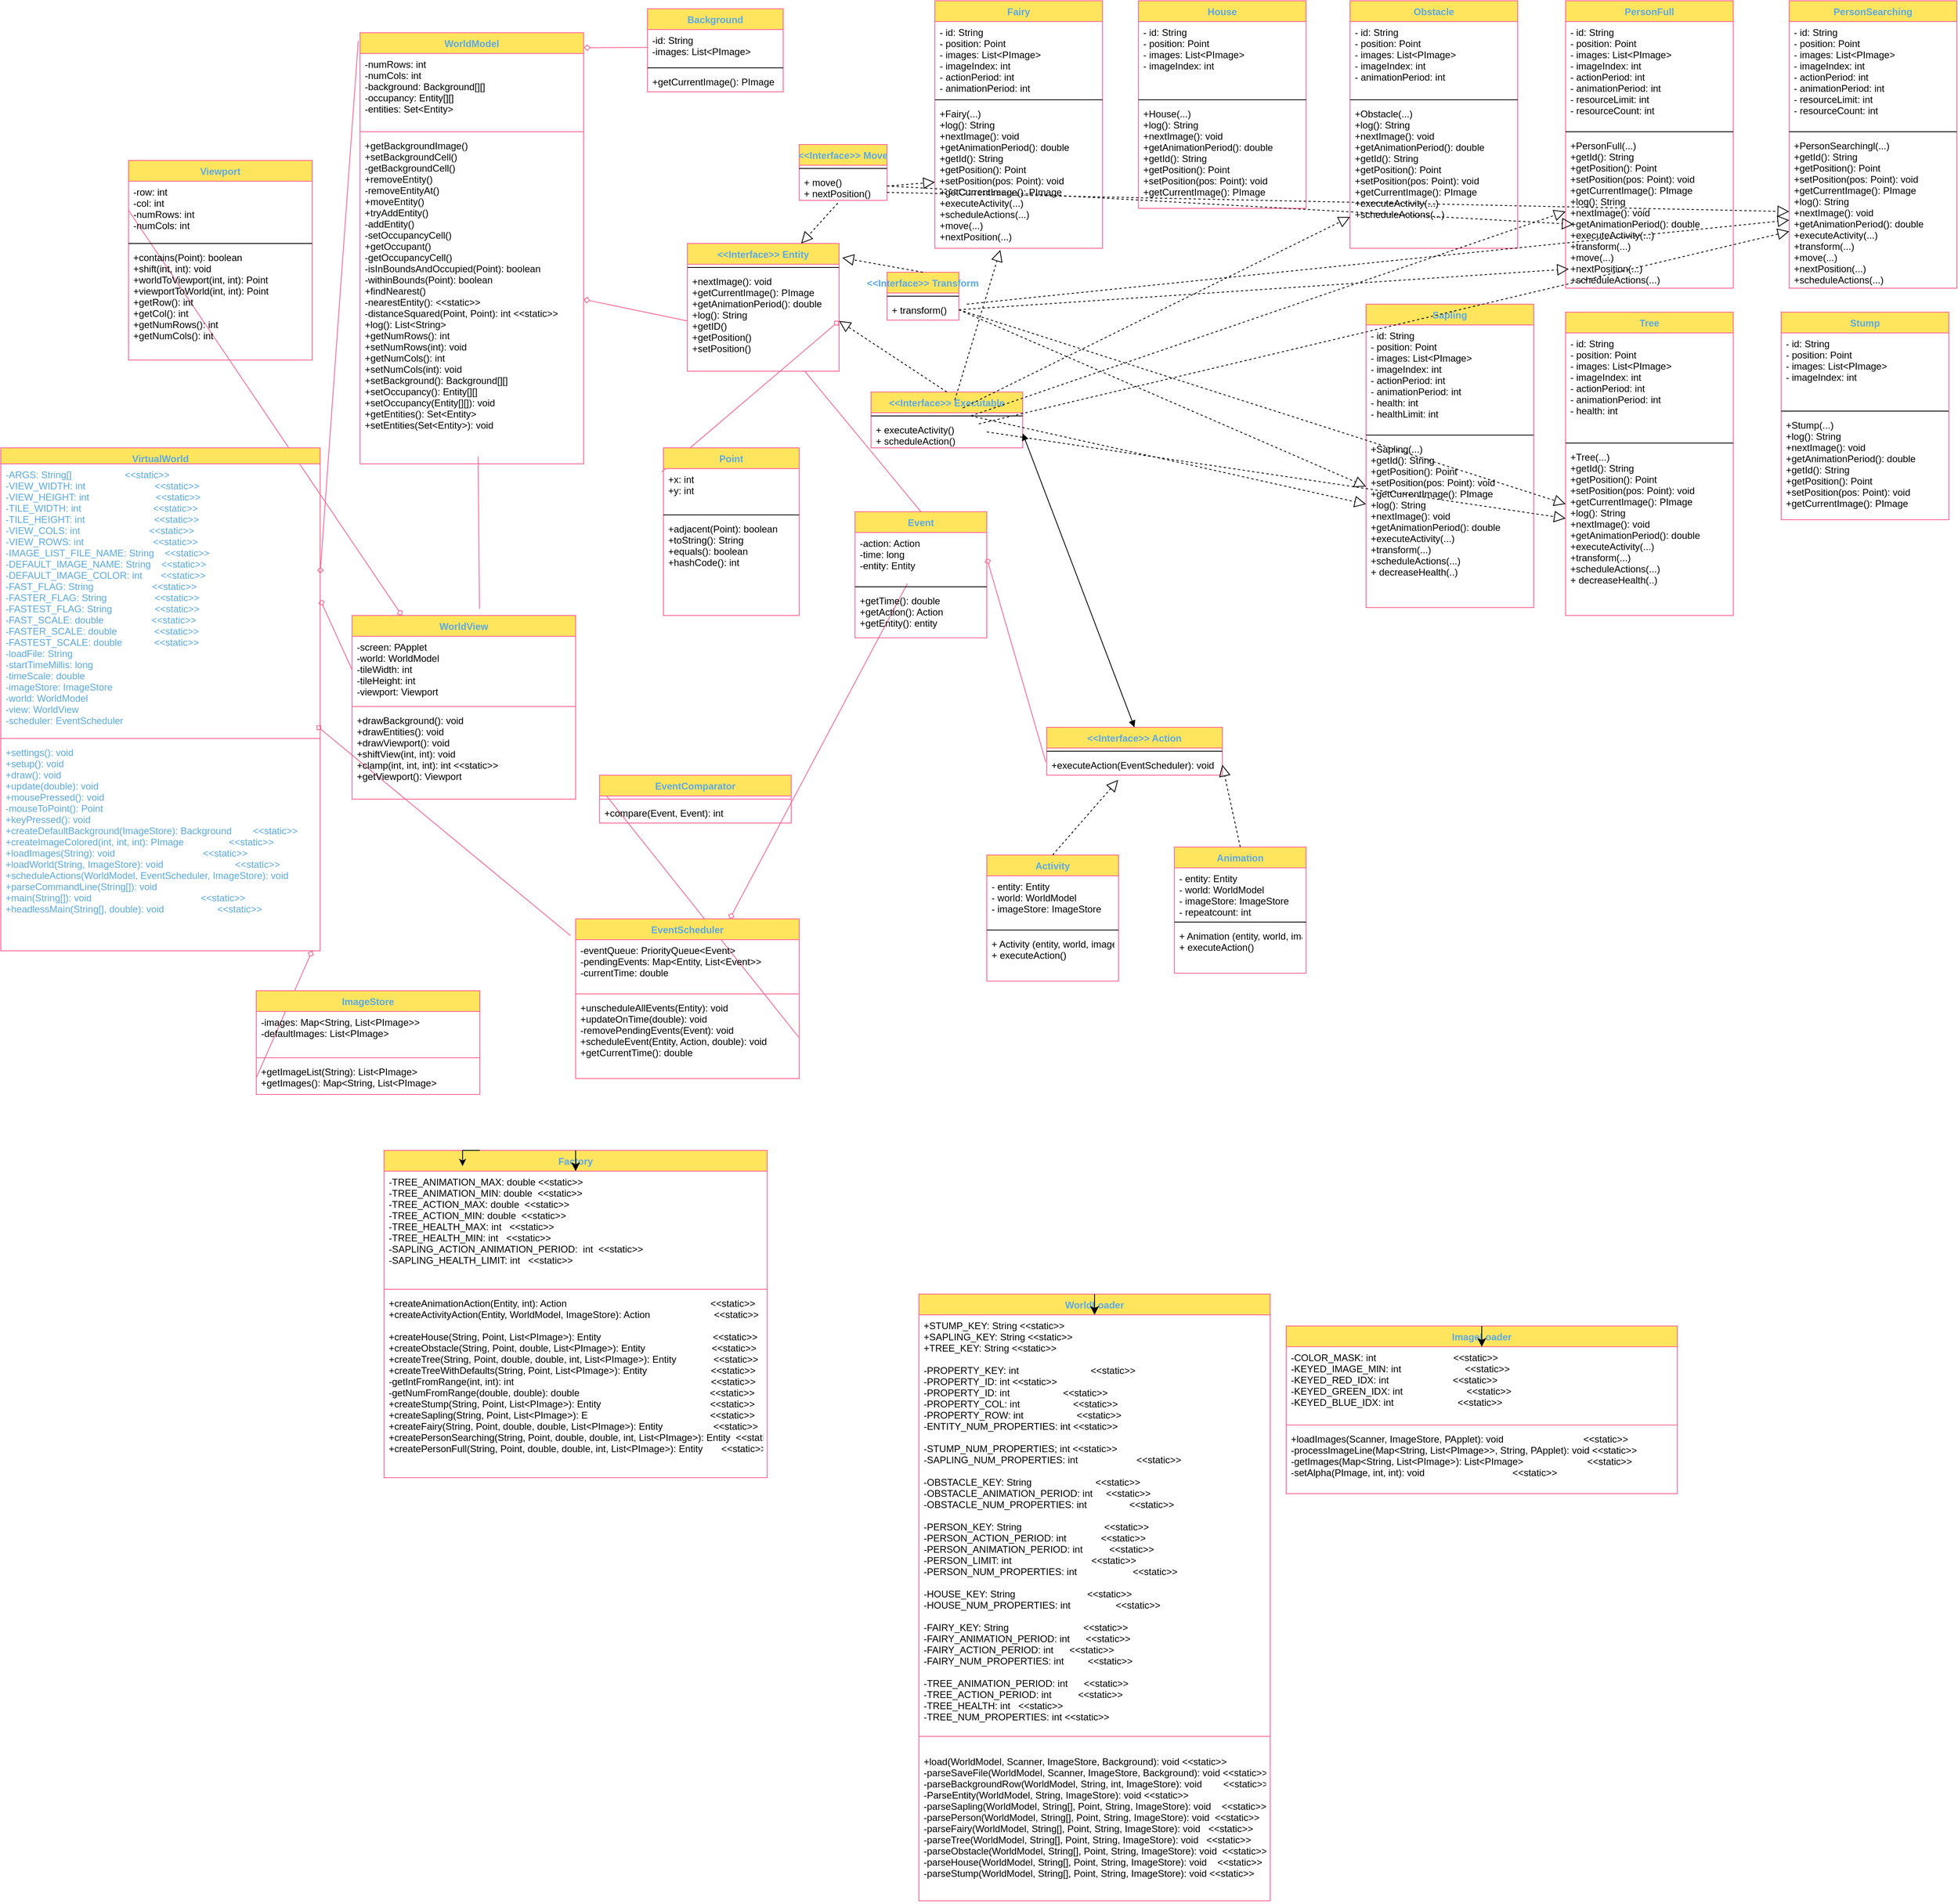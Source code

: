 <mxfile version="22.0.8" type="device" pages="2">
  <diagram id="Yo6Zvny2ZRX3JAPKxXua" name="Page 2">
    <mxGraphModel dx="2532" dy="218" grid="1" gridSize="10" guides="1" tooltips="1" connect="1" arrows="1" fold="1" page="1" pageScale="1" pageWidth="850" pageHeight="1100" math="0" shadow="0">
      <root>
        <mxCell id="0" />
        <mxCell id="1" parent="0" />
        <mxCell id="IZyeWjeiiD0KSJfyj89O-481" value="" style="graphMlID=e0;endArrow=none;strokeColor=#FF6392;strokeWidth=1.0;startArrow=diamond;startFill=0;endFill=1;exitX=1;exitY=0.25;exitDx=0;exitDy=0;fontColor=#5AA9E6;entryX=-0.008;entryY=-0.286;entryDx=0;entryDy=0;entryPerimeter=0;" parent="1" source="IZyeWjeiiD0KSJfyj89O-496" target="IZyeWjeiiD0KSJfyj89O-503" edge="1">
          <mxGeometry relative="1" as="geometry" />
        </mxCell>
        <mxCell id="IZyeWjeiiD0KSJfyj89O-482" value="" style="graphMlID=e1;endArrow=none;strokeColor=#FF6392;strokeWidth=1.0;startArrow=diamond;startFill=0;endFill=1;exitX=1;exitY=0.5;exitDx=0;exitDy=0;fontColor=#5AA9E6;entryX=0;entryY=0.5;entryDx=0;entryDy=0;" parent="1" source="IZyeWjeiiD0KSJfyj89O-497" target="IZyeWjeiiD0KSJfyj89O-505" edge="1">
          <mxGeometry relative="1" as="geometry" />
        </mxCell>
        <mxCell id="IZyeWjeiiD0KSJfyj89O-483" value="" style="graphMlID=e2;endArrow=none;strokeColor=#FF6392;strokeWidth=1.0;startArrow=diamond;startFill=0;endFill=1;fontColor=#5AA9E6;entryX=0;entryY=0.25;entryDx=0;entryDy=0;" parent="1" source="IZyeWjeiiD0KSJfyj89O-504" target="IZyeWjeiiD0KSJfyj89O-533" edge="1">
          <mxGeometry relative="1" as="geometry">
            <mxPoint x="1598" y="1650" as="sourcePoint" />
          </mxGeometry>
        </mxCell>
        <mxCell id="IZyeWjeiiD0KSJfyj89O-484" value="" style="graphMlID=e3;endArrow=none;strokeColor=#FF6392;strokeWidth=1.0;startArrow=diamond;startFill=0;endFill=1;exitX=0.988;exitY=-0.077;exitDx=0;exitDy=0;exitPerimeter=0;fontColor=#5AA9E6;entryX=-0.023;entryY=0.105;entryDx=0;entryDy=0;entryPerimeter=0;" parent="1" source="IZyeWjeiiD0KSJfyj89O-499" target="IZyeWjeiiD0KSJfyj89O-508" edge="1">
          <mxGeometry relative="1" as="geometry">
            <mxPoint x="1790" y="1990" as="targetPoint" />
          </mxGeometry>
        </mxCell>
        <mxCell id="IZyeWjeiiD0KSJfyj89O-485" value="" style="graphMlID=e4;endArrow=none;strokeColor=#FF6392;strokeWidth=1.0;startArrow=diamond;startFill=0;endFill=1;exitX=0.975;exitY=1;exitDx=0;exitDy=0;exitPerimeter=0;fontColor=#5AA9E6;entryX=0;entryY=0.5;entryDx=0;entryDy=0;" parent="1" source="IZyeWjeiiD0KSJfyj89O-499" target="IZyeWjeiiD0KSJfyj89O-516" edge="1">
          <mxGeometry relative="1" as="geometry" />
        </mxCell>
        <mxCell id="IZyeWjeiiD0KSJfyj89O-486" value="" style="graphMlID=e5;endArrow=none;strokeColor=#FF6392;strokeWidth=1.0;startArrow=diamond;startFill=0;endFill=1;fontColor=#5AA9E6;exitX=1.001;exitY=-0.077;exitDx=0;exitDy=0;exitPerimeter=0;" parent="1" source="IZyeWjeiiD0KSJfyj89O-501" target="IZyeWjeiiD0KSJfyj89O-526" edge="1">
          <mxGeometry relative="1" as="geometry" />
        </mxCell>
        <mxCell id="IZyeWjeiiD0KSJfyj89O-487" value="" style="graphMlID=e6;endArrow=none;strokeColor=#FF6392;strokeWidth=1.0;startArrow=diamond;startFill=0;endFill=1;fontColor=#5AA9E6;" parent="1" source="IZyeWjeiiD0KSJfyj89O-508" target="IZyeWjeiiD0KSJfyj89O-538" edge="1">
          <mxGeometry relative="1" as="geometry" />
        </mxCell>
        <mxCell id="IZyeWjeiiD0KSJfyj89O-488" value="" style="graphMlID=e7;endArrow=none;strokeColor=#FF6392;strokeWidth=1.0;startArrow=none;startFill=1;endFill=1;fontColor=#5AA9E6;entryX=0;entryY=0.25;entryDx=0;entryDy=0;exitX=1;exitY=0.5;exitDx=0;exitDy=0;" parent="1" source="IZyeWjeiiD0KSJfyj89O-511" target="IZyeWjeiiD0KSJfyj89O-517" edge="1">
          <mxGeometry relative="1" as="geometry" />
        </mxCell>
        <mxCell id="IZyeWjeiiD0KSJfyj89O-489" value="" style="graphMlID=e8;endArrow=none;strokeColor=#FF6392;strokeWidth=1.0;startArrow=diamond;startFill=0;endFill=1;fontColor=#5AA9E6;exitX=1;exitY=0.5;exitDx=0;exitDy=0;entryX=0;entryY=0.5;entryDx=0;entryDy=0;" parent="1" source="IZyeWjeiiD0KSJfyj89O-503" target="IZyeWjeiiD0KSJfyj89O-532" edge="1">
          <mxGeometry relative="1" as="geometry">
            <mxPoint x="1660" y="1490" as="sourcePoint" />
            <mxPoint x="2065" y="1553" as="targetPoint" />
          </mxGeometry>
        </mxCell>
        <mxCell id="IZyeWjeiiD0KSJfyj89O-490" value="" style="graphMlID=e9;endArrow=none;strokeColor=#FF6392;strokeWidth=1.0;startArrow=diamond;startFill=0;endFill=1;fontColor=#5AA9E6;entryX=-0.013;entryY=0.08;entryDx=0;entryDy=0;entryPerimeter=0;exitX=1;exitY=0.5;exitDx=0;exitDy=0;" parent="1" source="IZyeWjeiiD0KSJfyj89O-532" target="IZyeWjeiiD0KSJfyj89O-545" edge="1">
          <mxGeometry relative="1" as="geometry">
            <mxPoint x="2220" y="1620" as="sourcePoint" />
          </mxGeometry>
        </mxCell>
        <mxCell id="IZyeWjeiiD0KSJfyj89O-492" value="" style="graphMlID=e11;endArrow=none;strokeColor=#FF6392;strokeWidth=1.0;startArrow=diamond;startFill=0;endFill=1;fontColor=#5AA9E6;exitX=1;exitY=0.5;exitDx=0;exitDy=0;entryX=-0.005;entryY=0.359;entryDx=0;entryDy=0;entryPerimeter=0;" parent="1" source="IZyeWjeiiD0KSJfyj89O-538" target="IZyeWjeiiD0KSJfyj89O-551" edge="1">
          <mxGeometry relative="1" as="geometry">
            <mxPoint x="2260" y="2190" as="targetPoint" />
          </mxGeometry>
        </mxCell>
        <mxCell id="IZyeWjeiiD0KSJfyj89O-494" value="" style="graphMlID=e13;endArrow=none;strokeColor=#FF6392;strokeWidth=1.0;startArrow=none;startFill=1;endFill=1;fontColor=#5AA9E6;entryX=0.528;entryY=0.978;entryDx=0;entryDy=0;entryPerimeter=0;exitX=0.57;exitY=-0.037;exitDx=0;exitDy=0;exitPerimeter=0;" parent="1" source="IZyeWjeiiD0KSJfyj89O-504" target="IZyeWjeiiD0KSJfyj89O-503" edge="1">
          <mxGeometry relative="1" as="geometry" />
        </mxCell>
        <mxCell id="IZyeWjeiiD0KSJfyj89O-495" value="" style="graphMlID=e14;endArrow=none;strokeColor=#FF6392;strokeWidth=1.0;startArrow=none;startFill=1;endFill=1;fontColor=#5AA9E6;exitX=0.5;exitY=0;exitDx=0;exitDy=0;" parent="1" source="IZyeWjeiiD0KSJfyj89O-537" target="IZyeWjeiiD0KSJfyj89O-532" edge="1">
          <mxGeometry relative="1" as="geometry">
            <mxPoint x="2127.699" y="1689.661" as="targetPoint" />
          </mxGeometry>
        </mxCell>
        <mxCell id="IZyeWjeiiD0KSJfyj89O-496" value="VirtualWorld" style="swimlane;fontStyle=1;align=center;verticalAlign=top;childLayout=stackLayout;horizontal=1;startSize=20;horizontalStack=0;resizeParent=1;resizeParentMax=0;resizeLast=0;collapsible=1;marginBottom=0;hachureGap=4;pointerEvents=0;fillColor=#FFE45E;strokeColor=#FF6392;fontColor=#5AA9E6;" parent="1" vertex="1">
          <mxGeometry x="680" y="1700" width="400" height="630" as="geometry" />
        </mxCell>
        <mxCell id="IZyeWjeiiD0KSJfyj89O-497" value="-ARGS: String[]                    &lt;&lt;static&gt;&gt;&#xa;-VIEW_WIDTH: int                          &lt;&lt;static&gt;&gt;&#xa;-VIEW_HEIGHT: int                         &lt;&lt;static&gt;&gt;&#xa;-TILE_WIDTH: int                           &lt;&lt;static&gt;&gt;&#xa;-TILE_HEIGHT: int                          &lt;&lt;static&gt;&gt;&#xa;-VIEW_COLS: int                          &lt;&lt;static&gt;&gt;&#xa;-VIEW_ROWS: int                          &lt;&lt;static&gt;&gt;&#xa;-IMAGE_LIST_FILE_NAME: String    &lt;&lt;static&gt;&gt;&#xa;-DEFAULT_IMAGE_NAME: String    &lt;&lt;static&gt;&gt;&#xa;-DEFAULT_IMAGE_COLOR: int       &lt;&lt;static&gt;&gt;&#xa;-FAST_FLAG: String                      &lt;&lt;static&gt;&gt;&#xa;-FASTER_FLAG: String                  &lt;&lt;static&gt;&gt;&#xa;-FASTEST_FLAG: String                &lt;&lt;static&gt;&gt;&#xa;-FAST_SCALE: double                  &lt;&lt;static&gt;&gt;&#xa;-FASTER_SCALE: double              &lt;&lt;static&gt;&gt;&#xa;-FASTEST_SCALE: double            &lt;&lt;static&gt;&gt;&#xa;-loadFile: String&#xa;-startTimeMillis: long&#xa;-timeScale: double&#xa;-imageStore: ImageStore&#xa;-world: WorldModel&#xa;-view: WorldView&#xa;-scheduler: EventScheduler" style="text;strokeColor=none;fillColor=none;align=left;verticalAlign=top;spacingLeft=4;spacingRight=4;overflow=hidden;rotatable=0;points=[[0,0.5],[1,0.5]];portConstraint=eastwest;fontColor=#5AA9E6;" parent="IZyeWjeiiD0KSJfyj89O-496" vertex="1">
          <mxGeometry y="20" width="400" height="340" as="geometry" />
        </mxCell>
        <mxCell id="IZyeWjeiiD0KSJfyj89O-498" value="" style="line;strokeWidth=1;fillColor=none;align=left;verticalAlign=middle;spacingTop=-1;spacingLeft=3;spacingRight=3;rotatable=0;labelPosition=right;points=[];portConstraint=eastwest;strokeColor=#FF6392;fontColor=#5AA9E6;" parent="IZyeWjeiiD0KSJfyj89O-496" vertex="1">
          <mxGeometry y="360" width="400" height="8" as="geometry" />
        </mxCell>
        <mxCell id="IZyeWjeiiD0KSJfyj89O-499" value="+settings(): void&#xa;+setup(): void&#xa;+draw(): void&#xa;+update(double): void&#xa;+mousePressed(): void&#xa;-mouseToPoint(): Point&#xa;+keyPressed(): void&#xa;+createDefaultBackground(ImageStore): Background        &lt;&lt;static&gt;&gt;&#xa;+createImageColored(int, int, int): PImage                 &lt;&lt;static&gt;&gt;&#xa;+loadImages(String): void                                 &lt;&lt;static&gt;&gt;&#xa;+loadWorld(String, ImageStore): void                           &lt;&lt;static&gt;&gt;&#xa;+scheduleActions(WorldModel, EventScheduler, ImageStore): void&#xa;+parseCommandLine(String[]): void &#xa;+main(String[]): void                                         &lt;&lt;static&gt;&gt;&#xa;+headlessMain(String[], double): void                    &lt;&lt;static&gt;&gt;" style="text;strokeColor=none;fillColor=none;align=left;verticalAlign=top;spacingLeft=4;spacingRight=4;overflow=hidden;rotatable=0;points=[[0,0.5],[1,0.5]];portConstraint=eastwest;fontColor=#5AA9E6;" parent="IZyeWjeiiD0KSJfyj89O-496" vertex="1">
          <mxGeometry y="368" width="400" height="262" as="geometry" />
        </mxCell>
        <mxCell id="IZyeWjeiiD0KSJfyj89O-500" value="WorldModel" style="swimlane;fontStyle=1;align=center;verticalAlign=top;childLayout=stackLayout;horizontal=1;startSize=26;horizontalStack=0;resizeParent=1;resizeParentMax=0;resizeLast=0;collapsible=1;marginBottom=0;hachureGap=4;pointerEvents=0;sketch=0;fontColor=#5AA9E6;strokeColor=#FF6392;fillColor=#FFE45E;" parent="1" vertex="1">
          <mxGeometry x="1130" y="1180" width="280" height="540" as="geometry" />
        </mxCell>
        <mxCell id="IZyeWjeiiD0KSJfyj89O-501" value="-numRows: int&#xa;-numCols: int&#xa;-background: Background[][]&#xa;-occupancy: Entity[][]&#xa;-entities: Set&lt;Entity&gt;" style="text;strokeColor=none;fillColor=none;align=left;verticalAlign=top;spacingLeft=4;spacingRight=4;overflow=hidden;rotatable=0;points=[[0,0.5],[1,0.5]];portConstraint=eastwest;fontColor=#000000;" parent="IZyeWjeiiD0KSJfyj89O-500" vertex="1">
          <mxGeometry y="26" width="280" height="94" as="geometry" />
        </mxCell>
        <mxCell id="IZyeWjeiiD0KSJfyj89O-502" value="" style="line;strokeWidth=1;fillColor=none;align=left;verticalAlign=middle;spacingTop=-1;spacingLeft=3;spacingRight=3;rotatable=0;labelPosition=right;points=[];portConstraint=eastwest;strokeColor=#FF6392;fontColor=#5AA9E6;" parent="IZyeWjeiiD0KSJfyj89O-500" vertex="1">
          <mxGeometry y="120" width="280" height="8" as="geometry" />
        </mxCell>
        <mxCell id="IZyeWjeiiD0KSJfyj89O-503" value="+getBackgroundImage()&#xa;+setBackgroundCell()&#xa;-getBackgroundCell()&#xa;+removeEntity()&#xa;-removeEntityAt()&#xa;+moveEntity()&#xa;+tryAddEntity()&#xa;-addEntity()&#xa;-setOccupancyCell()&#xa;+getOccupant()&#xa;-getOccupancyCell()&#xa;-isInBoundsAndOccupied(Point): boolean&#xa;-withinBounds(Point): boolean&#xa;+findNearest()&#xa;-nearestEntity(): &lt;&lt;static&gt;&gt;&#xa;-distanceSquared(Point, Point): int &lt;&lt;static&gt;&gt;&#xa;+log(): List&lt;String&gt;&#xa;+getNumRows(): int&#xa;+setNumRows(int): void&#xa;+getNumCols(): int&#xa;+setNumCols(int): void&#xa;+setBackground(): Background[][]&#xa;+setOccupancy(): Entity[][]&#xa;+setOccupancy(Entity[][]): void&#xa;+getEntities(): Set&lt;Entity&gt;&#xa;+setEntities(Set&lt;Entity&gt;): void&#xa;" style="text;strokeColor=none;fillColor=none;align=left;verticalAlign=top;spacingLeft=4;spacingRight=4;overflow=hidden;rotatable=0;points=[[0,0.5],[1,0.5]];portConstraint=eastwest;fontColor=#020405;" parent="IZyeWjeiiD0KSJfyj89O-500" vertex="1">
          <mxGeometry y="128" width="280" height="412" as="geometry" />
        </mxCell>
        <mxCell id="IZyeWjeiiD0KSJfyj89O-504" value="WorldView" style="swimlane;fontStyle=1;align=center;verticalAlign=top;childLayout=stackLayout;horizontal=1;startSize=26;horizontalStack=0;resizeParent=1;resizeParentMax=0;resizeLast=0;collapsible=1;marginBottom=0;hachureGap=4;pointerEvents=0;sketch=0;fontColor=#5AA9E6;strokeColor=#FF6392;fillColor=#FFE45E;" parent="1" vertex="1">
          <mxGeometry x="1120" y="1910" width="280" height="230" as="geometry" />
        </mxCell>
        <mxCell id="IZyeWjeiiD0KSJfyj89O-505" value="-screen: PApplet&#xa;-world: WorldModel&#xa;-tileWidth: int&#xa;-tileHeight: int&#xa;-viewport: Viewport" style="text;strokeColor=none;fillColor=none;align=left;verticalAlign=top;spacingLeft=4;spacingRight=4;overflow=hidden;rotatable=0;points=[[0,0.5],[1,0.5]];portConstraint=eastwest;fontColor=#000000;" parent="IZyeWjeiiD0KSJfyj89O-504" vertex="1">
          <mxGeometry y="26" width="280" height="84" as="geometry" />
        </mxCell>
        <mxCell id="IZyeWjeiiD0KSJfyj89O-506" value="" style="line;strokeWidth=1;fillColor=none;align=left;verticalAlign=middle;spacingTop=-1;spacingLeft=3;spacingRight=3;rotatable=0;labelPosition=right;points=[];portConstraint=eastwest;strokeColor=#FF6392;fontColor=#5AA9E6;" parent="IZyeWjeiiD0KSJfyj89O-504" vertex="1">
          <mxGeometry y="110" width="280" height="8" as="geometry" />
        </mxCell>
        <mxCell id="IZyeWjeiiD0KSJfyj89O-507" value="+drawBackground(): void&#xa;+drawEntities(): void&#xa;+drawViewport(): void&#xa;+shiftView(int, int): void&#xa;+clamp(int, int, int): int &lt;&lt;static&gt;&gt;&#xa;+getViewport(): Viewport                                &#xa;" style="text;strokeColor=none;fillColor=none;align=left;verticalAlign=top;spacingLeft=4;spacingRight=4;overflow=hidden;rotatable=0;points=[[0,0.5],[1,0.5]];portConstraint=eastwest;fontColor=#000000;" parent="IZyeWjeiiD0KSJfyj89O-504" vertex="1">
          <mxGeometry y="118" width="280" height="112" as="geometry" />
        </mxCell>
        <mxCell id="IZyeWjeiiD0KSJfyj89O-508" value="EventScheduler" style="swimlane;fontStyle=1;align=center;verticalAlign=top;childLayout=stackLayout;horizontal=1;startSize=26;horizontalStack=0;resizeParent=1;resizeParentMax=0;resizeLast=0;collapsible=1;marginBottom=0;hachureGap=4;pointerEvents=0;sketch=0;fontColor=#5AA9E6;strokeColor=#FF6392;fillColor=#FFE45E;" parent="1" vertex="1">
          <mxGeometry x="1400" y="2290" width="280" height="200" as="geometry" />
        </mxCell>
        <mxCell id="IZyeWjeiiD0KSJfyj89O-509" value="-eventQueue: PriorityQueue&lt;Event&gt;&#xa;-pendingEvents: Map&lt;Entity, List&lt;Event&gt;&gt;&#xa;-currentTime: double" style="text;strokeColor=none;fillColor=none;align=left;verticalAlign=top;spacingLeft=4;spacingRight=4;overflow=hidden;rotatable=0;points=[[0,0.5],[1,0.5]];portConstraint=eastwest;fontColor=#000000;" parent="IZyeWjeiiD0KSJfyj89O-508" vertex="1">
          <mxGeometry y="26" width="280" height="64" as="geometry" />
        </mxCell>
        <mxCell id="IZyeWjeiiD0KSJfyj89O-510" value="" style="line;strokeWidth=1;fillColor=none;align=left;verticalAlign=middle;spacingTop=-1;spacingLeft=3;spacingRight=3;rotatable=0;labelPosition=right;points=[];portConstraint=eastwest;strokeColor=#FF6392;fontColor=#5AA9E6;" parent="IZyeWjeiiD0KSJfyj89O-508" vertex="1">
          <mxGeometry y="90" width="280" height="8" as="geometry" />
        </mxCell>
        <mxCell id="IZyeWjeiiD0KSJfyj89O-511" value="+unscheduleAllEvents(Entity): void&#xa;+updateOnTime(double): void&#xa;-removePendingEvents(Event): void&#xa;+scheduleEvent(Entity, Action, double): void&#xa;+getCurrentTime(): double" style="text;strokeColor=none;fillColor=none;align=left;verticalAlign=top;spacingLeft=4;spacingRight=4;overflow=hidden;rotatable=0;points=[[0,0.5],[1,0.5]];portConstraint=eastwest;fontColor=#000000;" parent="IZyeWjeiiD0KSJfyj89O-508" vertex="1">
          <mxGeometry y="98" width="280" height="102" as="geometry" />
        </mxCell>
        <mxCell id="IZyeWjeiiD0KSJfyj89O-513" value="ImageStore" style="swimlane;fontStyle=1;align=center;verticalAlign=top;childLayout=stackLayout;horizontal=1;startSize=26;horizontalStack=0;resizeParent=1;resizeParentMax=0;resizeLast=0;collapsible=1;marginBottom=0;hachureGap=4;pointerEvents=0;sketch=0;fontColor=#5AA9E6;strokeColor=#FF6392;fillColor=#FFE45E;" parent="1" vertex="1">
          <mxGeometry x="1000" y="2380" width="280" height="130" as="geometry" />
        </mxCell>
        <mxCell id="IZyeWjeiiD0KSJfyj89O-514" value="-images: Map&lt;String, List&lt;PImage&gt;&gt;&#xa;-defaultImages: List&lt;PImage&gt;" style="text;strokeColor=none;fillColor=none;align=left;verticalAlign=top;spacingLeft=4;spacingRight=4;overflow=hidden;rotatable=0;points=[[0,0.5],[1,0.5]];portConstraint=eastwest;fontColor=#000000;" parent="IZyeWjeiiD0KSJfyj89O-513" vertex="1">
          <mxGeometry y="26" width="280" height="54" as="geometry" />
        </mxCell>
        <mxCell id="IZyeWjeiiD0KSJfyj89O-515" value="" style="line;strokeWidth=1;fillColor=none;align=left;verticalAlign=middle;spacingTop=-1;spacingLeft=3;spacingRight=3;rotatable=0;labelPosition=right;points=[];portConstraint=eastwest;strokeColor=#FF6392;fontColor=#5AA9E6;" parent="IZyeWjeiiD0KSJfyj89O-513" vertex="1">
          <mxGeometry y="80" width="280" height="8" as="geometry" />
        </mxCell>
        <mxCell id="IZyeWjeiiD0KSJfyj89O-516" value="+getImageList(String): List&lt;PImage&gt;&#xa;+getImages(): Map&lt;String, List&lt;PImage&gt;" style="text;strokeColor=none;fillColor=none;align=left;verticalAlign=top;spacingLeft=4;spacingRight=4;overflow=hidden;rotatable=0;points=[[0,0.5],[1,0.5]];portConstraint=eastwest;fontColor=#000000;" parent="IZyeWjeiiD0KSJfyj89O-513" vertex="1">
          <mxGeometry y="88" width="280" height="42" as="geometry" />
        </mxCell>
        <mxCell id="IZyeWjeiiD0KSJfyj89O-517" value="EventComparator" style="swimlane;fontStyle=1;align=center;verticalAlign=top;childLayout=stackLayout;horizontal=1;startSize=26;horizontalStack=0;resizeParent=1;resizeParentMax=0;resizeLast=0;collapsible=1;marginBottom=0;hachureGap=4;pointerEvents=0;sketch=0;fontColor=#5AA9E6;strokeColor=#FF6392;fillColor=#FFE45E;" parent="1" vertex="1">
          <mxGeometry x="1430" y="2110" width="240" height="60" as="geometry" />
        </mxCell>
        <mxCell id="IZyeWjeiiD0KSJfyj89O-519" value="" style="line;strokeWidth=1;fillColor=none;align=left;verticalAlign=middle;spacingTop=-1;spacingLeft=3;spacingRight=3;rotatable=0;labelPosition=right;points=[];portConstraint=eastwest;strokeColor=#FF6392;fontColor=#5AA9E6;" parent="IZyeWjeiiD0KSJfyj89O-517" vertex="1">
          <mxGeometry y="26" width="240" height="8" as="geometry" />
        </mxCell>
        <mxCell id="IZyeWjeiiD0KSJfyj89O-520" value="+compare(Event, Event): int" style="text;strokeColor=none;fillColor=none;align=left;verticalAlign=top;spacingLeft=4;spacingRight=4;overflow=hidden;rotatable=0;points=[[0,0.5],[1,0.5]];portConstraint=eastwest;fontColor=#000000;" parent="IZyeWjeiiD0KSJfyj89O-517" vertex="1">
          <mxGeometry y="34" width="240" height="26" as="geometry" />
        </mxCell>
        <mxCell id="IZyeWjeiiD0KSJfyj89O-521" value="Factory" style="swimlane;fontStyle=1;align=center;verticalAlign=top;childLayout=stackLayout;horizontal=1;startSize=26;horizontalStack=0;resizeParent=1;resizeParentMax=0;resizeLast=0;collapsible=1;marginBottom=0;hachureGap=4;pointerEvents=0;sketch=0;fontColor=#5AA9E6;strokeColor=#FF6392;fillColor=#FFE45E;" parent="1" vertex="1">
          <mxGeometry x="1160.0" y="2580" width="480" height="410" as="geometry" />
        </mxCell>
        <mxCell id="IZyeWjeiiD0KSJfyj89O-522" value="-TREE_ANIMATION_MAX: double &lt;&lt;static&gt;&gt;&#xa;-TREE_ANIMATION_MIN: double  &lt;&lt;static&gt;&gt;&#xa;-TREE_ACTION_MAX: double  &lt;&lt;static&gt;&gt;&#xa;-TREE_ACTION_MIN: double  &lt;&lt;static&gt;&gt;&#xa;-TREE_HEALTH_MAX: int   &lt;&lt;static&gt;&gt;&#xa;-TREE_HEALTH_MIN: int   &lt;&lt;static&gt;&gt;&#xa;-SAPLING_ACTION_ANIMATION_PERIOD:  int  &lt;&lt;static&gt;&gt;&#xa;-SAPLING_HEALTH_LIMIT: int   &lt;&lt;static&gt;&gt;&#xa;" style="text;strokeColor=none;fillColor=none;align=left;verticalAlign=top;spacingLeft=4;spacingRight=4;overflow=hidden;rotatable=0;points=[[0,0.5],[1,0.5]];portConstraint=eastwest;fontColor=#000000;" parent="IZyeWjeiiD0KSJfyj89O-521" vertex="1">
          <mxGeometry y="26" width="480" height="144" as="geometry" />
        </mxCell>
        <mxCell id="IZyeWjeiiD0KSJfyj89O-523" value="" style="line;strokeWidth=1;fillColor=none;align=left;verticalAlign=middle;spacingTop=-1;spacingLeft=3;spacingRight=3;rotatable=0;labelPosition=right;points=[];portConstraint=eastwest;strokeColor=#FF6392;fontColor=#5AA9E6;" parent="IZyeWjeiiD0KSJfyj89O-521" vertex="1">
          <mxGeometry y="170" width="480" height="8" as="geometry" />
        </mxCell>
        <mxCell id="IZyeWjeiiD0KSJfyj89O-524" value="+createAnimationAction(Entity, int): Action                                                      &lt;&lt;static&gt;&gt;&#xa;+createActivityAction(Entity, WorldModel, ImageStore): Action                        &lt;&lt;static&gt;&gt;&#xa;&#xa;+createHouse(String, Point, List&lt;PImage&gt;): Entity                                          &lt;&lt;static&gt;&gt;&#xa;+createObstacle(String, Point, double, List&lt;PImage&gt;): Entity                         &lt;&lt;static&gt;&gt;&#xa;+createTree(String, Point, double, double, int, List&lt;PImage&gt;): Entity              &lt;&lt;static&gt;&gt;&#xa;+createTreeWithDefaults(String, Point, List&lt;PImage&gt;): Entity                        &lt;&lt;static&gt;&gt;&#xa;-getIntFromRange(int, int): int                                                                          &lt;&lt;static&gt;&gt;&#xa;-getNumFromRange(double, double): double                                                 &lt;&lt;static&gt;&gt;&#xa;+createStump(String, Point, List&lt;PImage&gt;): Entity                                         &lt;&lt;static&gt;&gt;&#xa;+createSapling(String, Point, List&lt;PImage&gt;): E                                              &lt;&lt;static&gt;&gt;&#xa;+createFairy(String, Point, double, double, List&lt;PImage&gt;): Entity                   &lt;&lt;static&gt;&gt;&#xa;+createPersonSearching(String, Point, double, double, int, List&lt;PImage&gt;): Entity  &lt;&lt;static&gt;&gt;&#xa;+createPersonFull(String, Point, double, double, int, List&lt;PImage&gt;): Entity       &lt;&lt;static&gt;&gt;&#xa;" style="text;strokeColor=none;fillColor=none;align=left;verticalAlign=top;spacingLeft=4;spacingRight=4;overflow=hidden;rotatable=0;points=[[0,0.5],[1,0.5]];portConstraint=eastwest;fontColor=#000000;" parent="IZyeWjeiiD0KSJfyj89O-521" vertex="1">
          <mxGeometry y="178" width="480" height="232" as="geometry" />
        </mxCell>
        <mxCell id="IZyeWjeiiD0KSJfyj89O-560" style="edgeStyle=none;curved=1;rounded=0;orthogonalLoop=1;jettySize=auto;html=1;exitX=0.5;exitY=0;exitDx=0;exitDy=0;fontSize=12;startSize=8;endSize=8;" parent="IZyeWjeiiD0KSJfyj89O-521" source="IZyeWjeiiD0KSJfyj89O-521" target="IZyeWjeiiD0KSJfyj89O-522" edge="1">
          <mxGeometry relative="1" as="geometry" />
        </mxCell>
        <mxCell id="VCpXL3aRTQNEbXI-MO2e-1" style="edgeStyle=orthogonalEdgeStyle;rounded=0;orthogonalLoop=1;jettySize=auto;html=1;exitX=0.25;exitY=0;exitDx=0;exitDy=0;entryX=0.205;entryY=-0.044;entryDx=0;entryDy=0;entryPerimeter=0;" edge="1" parent="IZyeWjeiiD0KSJfyj89O-521" source="IZyeWjeiiD0KSJfyj89O-521" target="IZyeWjeiiD0KSJfyj89O-522">
          <mxGeometry relative="1" as="geometry" />
        </mxCell>
        <mxCell id="IZyeWjeiiD0KSJfyj89O-525" value="Background" style="swimlane;fontStyle=1;align=center;verticalAlign=top;childLayout=stackLayout;horizontal=1;startSize=26;horizontalStack=0;resizeParent=1;resizeParentMax=0;resizeLast=0;collapsible=1;marginBottom=0;hachureGap=4;pointerEvents=0;sketch=0;fontColor=#5AA9E6;strokeColor=#FF6392;fillColor=#FFE45E;" parent="1" vertex="1">
          <mxGeometry x="1490" y="1150" width="170" height="104" as="geometry" />
        </mxCell>
        <mxCell id="IZyeWjeiiD0KSJfyj89O-526" value="-id: String&#xa;-images: List&lt;PImage&gt;&#xa;" style="text;strokeColor=none;fillColor=none;align=left;verticalAlign=top;spacingLeft=4;spacingRight=4;overflow=hidden;rotatable=0;points=[[0,0.5],[1,0.5]];portConstraint=eastwest;" parent="IZyeWjeiiD0KSJfyj89O-525" vertex="1">
          <mxGeometry y="26" width="170" height="44" as="geometry" />
        </mxCell>
        <mxCell id="IZyeWjeiiD0KSJfyj89O-527" value="" style="line;strokeWidth=1;fillColor=none;align=left;verticalAlign=middle;spacingTop=-1;spacingLeft=3;spacingRight=3;rotatable=0;labelPosition=right;points=[];portConstraint=eastwest;" parent="IZyeWjeiiD0KSJfyj89O-525" vertex="1">
          <mxGeometry y="70" width="170" height="8" as="geometry" />
        </mxCell>
        <mxCell id="IZyeWjeiiD0KSJfyj89O-528" value="+getCurrentImage(): PImage" style="text;strokeColor=none;fillColor=none;align=left;verticalAlign=top;spacingLeft=4;spacingRight=4;overflow=hidden;rotatable=0;points=[[0,0.5],[1,0.5]];portConstraint=eastwest;" parent="IZyeWjeiiD0KSJfyj89O-525" vertex="1">
          <mxGeometry y="78" width="170" height="26" as="geometry" />
        </mxCell>
        <mxCell id="IZyeWjeiiD0KSJfyj89O-529" value="&lt;&lt;Interface&gt;&gt; Entity" style="swimlane;fontStyle=1;align=center;verticalAlign=top;childLayout=stackLayout;horizontal=1;startSize=26;horizontalStack=0;resizeParent=1;resizeParentMax=0;resizeLast=0;collapsible=1;marginBottom=0;hachureGap=4;pointerEvents=0;sketch=0;fontColor=#5AA9E6;strokeColor=#FF6392;fillColor=#FFE45E;" parent="1" vertex="1">
          <mxGeometry x="1540" y="1444.03" width="190" height="160" as="geometry" />
        </mxCell>
        <mxCell id="IZyeWjeiiD0KSJfyj89O-531" value="" style="line;strokeWidth=1;fillColor=none;align=left;verticalAlign=middle;spacingTop=-1;spacingLeft=3;spacingRight=3;rotatable=0;labelPosition=right;points=[];portConstraint=eastwest;" parent="IZyeWjeiiD0KSJfyj89O-529" vertex="1">
          <mxGeometry y="26" width="190" height="8" as="geometry" />
        </mxCell>
        <mxCell id="IZyeWjeiiD0KSJfyj89O-532" value="+nextImage(): void&#xa;+getCurrentImage(): PImage&#xa;+getAnimationPeriod(): double   &#xa;+log(): String&#xa;+getID() &#xa;+getPosition()&#xa;+setPosition()&#xa;&#xa;  &#xa;&#xa;&#xa;&#xa;" style="text;strokeColor=none;fillColor=none;align=left;verticalAlign=top;spacingLeft=4;spacingRight=4;overflow=hidden;rotatable=0;points=[[0,0.5],[1,0.5]];portConstraint=eastwest;" parent="IZyeWjeiiD0KSJfyj89O-529" vertex="1">
          <mxGeometry y="34" width="190" height="126" as="geometry" />
        </mxCell>
        <mxCell id="IZyeWjeiiD0KSJfyj89O-533" value="Viewport" style="swimlane;fontStyle=1;align=center;verticalAlign=top;childLayout=stackLayout;horizontal=1;startSize=26;horizontalStack=0;resizeParent=1;resizeParentMax=0;resizeLast=0;collapsible=1;marginBottom=0;hachureGap=4;pointerEvents=0;sketch=0;fontColor=#5AA9E6;strokeColor=#FF6392;fillColor=#FFE45E;" parent="1" vertex="1">
          <mxGeometry x="840" y="1340" width="230" height="250" as="geometry" />
        </mxCell>
        <mxCell id="IZyeWjeiiD0KSJfyj89O-534" value="-row: int&#xa;-col: int&#xa;-numRows: int&#xa;-numCols: int" style="text;strokeColor=none;fillColor=none;align=left;verticalAlign=top;spacingLeft=4;spacingRight=4;overflow=hidden;rotatable=0;points=[[0,0.5],[1,0.5]];portConstraint=eastwest;" parent="IZyeWjeiiD0KSJfyj89O-533" vertex="1">
          <mxGeometry y="26" width="230" height="74" as="geometry" />
        </mxCell>
        <mxCell id="IZyeWjeiiD0KSJfyj89O-535" value="" style="line;strokeWidth=1;fillColor=none;align=left;verticalAlign=middle;spacingTop=-1;spacingLeft=3;spacingRight=3;rotatable=0;labelPosition=right;points=[];portConstraint=eastwest;" parent="IZyeWjeiiD0KSJfyj89O-533" vertex="1">
          <mxGeometry y="100" width="230" height="8" as="geometry" />
        </mxCell>
        <mxCell id="IZyeWjeiiD0KSJfyj89O-536" value="+contains(Point): boolean&#xa;+shift(int, int): void&#xa;+worldToViewport(int, int): Point&#xa;+viewportToWorld(int, int): Point&#xa;+getRow(): int&#xa;+getCol(): int&#xa;+getNumRows(): int&#xa;+getNumCols(): int" style="text;strokeColor=none;fillColor=none;align=left;verticalAlign=top;spacingLeft=4;spacingRight=4;overflow=hidden;rotatable=0;points=[[0,0.5],[1,0.5]];portConstraint=eastwest;" parent="IZyeWjeiiD0KSJfyj89O-533" vertex="1">
          <mxGeometry y="108" width="230" height="142" as="geometry" />
        </mxCell>
        <mxCell id="IZyeWjeiiD0KSJfyj89O-537" value="Event" style="swimlane;fontStyle=1;align=center;verticalAlign=top;childLayout=stackLayout;horizontal=1;startSize=26;horizontalStack=0;resizeParent=1;resizeParentMax=0;resizeLast=0;collapsible=1;marginBottom=0;hachureGap=4;pointerEvents=0;sketch=0;fontColor=#5AA9E6;strokeColor=#FF6392;fillColor=#FFE45E;" parent="1" vertex="1">
          <mxGeometry x="1750" y="1780" width="165" height="158" as="geometry" />
        </mxCell>
        <mxCell id="IZyeWjeiiD0KSJfyj89O-538" value="-action: Action&#xa;-time: long&#xa;-entity: Entity" style="text;strokeColor=none;fillColor=none;align=left;verticalAlign=top;spacingLeft=4;spacingRight=4;overflow=hidden;rotatable=0;points=[[0,0.5],[1,0.5]];portConstraint=eastwest;" parent="IZyeWjeiiD0KSJfyj89O-537" vertex="1">
          <mxGeometry y="26" width="165" height="64" as="geometry" />
        </mxCell>
        <mxCell id="IZyeWjeiiD0KSJfyj89O-539" value="" style="line;strokeWidth=1;fillColor=none;align=left;verticalAlign=middle;spacingTop=-1;spacingLeft=3;spacingRight=3;rotatable=0;labelPosition=right;points=[];portConstraint=eastwest;" parent="IZyeWjeiiD0KSJfyj89O-537" vertex="1">
          <mxGeometry y="90" width="165" height="8" as="geometry" />
        </mxCell>
        <mxCell id="IZyeWjeiiD0KSJfyj89O-540" value="+getTime(): double&#xa;+getAction(): Action&#xa;+getEntity(): entity" style="text;strokeColor=none;fillColor=none;align=left;verticalAlign=top;spacingLeft=4;spacingRight=4;overflow=hidden;rotatable=0;points=[[0,0.5],[1,0.5]];portConstraint=eastwest;" parent="IZyeWjeiiD0KSJfyj89O-537" vertex="1">
          <mxGeometry y="98" width="165" height="60" as="geometry" />
        </mxCell>
        <mxCell id="IZyeWjeiiD0KSJfyj89O-544" value="Point" style="swimlane;fontStyle=1;align=center;verticalAlign=top;childLayout=stackLayout;horizontal=1;startSize=26;horizontalStack=0;resizeParent=1;resizeParentMax=0;resizeLast=0;collapsible=1;marginBottom=0;hachureGap=4;pointerEvents=0;sketch=0;fontColor=#5AA9E6;strokeColor=#FF6392;fillColor=#FFE45E;" parent="1" vertex="1">
          <mxGeometry x="1510" y="1700" width="170" height="210" as="geometry" />
        </mxCell>
        <mxCell id="IZyeWjeiiD0KSJfyj89O-545" value="+x: int&#xa;+y: int" style="text;strokeColor=none;fillColor=none;align=left;verticalAlign=top;spacingLeft=4;spacingRight=4;overflow=hidden;rotatable=0;points=[[0,0.5],[1,0.5]];portConstraint=eastwest;" parent="IZyeWjeiiD0KSJfyj89O-544" vertex="1">
          <mxGeometry y="26" width="170" height="54" as="geometry" />
        </mxCell>
        <mxCell id="IZyeWjeiiD0KSJfyj89O-546" value="" style="line;strokeWidth=1;fillColor=none;align=left;verticalAlign=middle;spacingTop=-1;spacingLeft=3;spacingRight=3;rotatable=0;labelPosition=right;points=[];portConstraint=eastwest;" parent="IZyeWjeiiD0KSJfyj89O-544" vertex="1">
          <mxGeometry y="80" width="170" height="8" as="geometry" />
        </mxCell>
        <mxCell id="IZyeWjeiiD0KSJfyj89O-547" value="+adjacent(Point): boolean&#xa;+toString(): String&#xa;+equals(): boolean&#xa;+hashCode(): int" style="text;strokeColor=none;fillColor=none;align=left;verticalAlign=top;spacingLeft=4;spacingRight=4;overflow=hidden;rotatable=0;points=[[0,0.5],[1,0.5]];portConstraint=eastwest;" parent="IZyeWjeiiD0KSJfyj89O-544" vertex="1">
          <mxGeometry y="88" width="170" height="122" as="geometry" />
        </mxCell>
        <mxCell id="IZyeWjeiiD0KSJfyj89O-548" value="&lt;&lt;Interface&gt;&gt; Action" style="swimlane;fontStyle=1;align=center;verticalAlign=top;childLayout=stackLayout;horizontal=1;startSize=26;horizontalStack=0;resizeParent=1;resizeParentMax=0;resizeLast=0;collapsible=1;marginBottom=0;hachureGap=4;pointerEvents=0;sketch=0;fontColor=#5AA9E6;strokeColor=#FF6392;fillColor=#FFE45E;" parent="1" vertex="1">
          <mxGeometry x="1990" y="2050" width="220" height="60" as="geometry" />
        </mxCell>
        <mxCell id="IZyeWjeiiD0KSJfyj89O-550" value="" style="line;strokeWidth=1;fillColor=none;align=left;verticalAlign=middle;spacingTop=-1;spacingLeft=3;spacingRight=3;rotatable=0;labelPosition=right;points=[];portConstraint=eastwest;" parent="IZyeWjeiiD0KSJfyj89O-548" vertex="1">
          <mxGeometry y="26" width="220" height="8" as="geometry" />
        </mxCell>
        <mxCell id="IZyeWjeiiD0KSJfyj89O-551" value="+executeAction(EventScheduler): void           " style="text;strokeColor=none;fillColor=none;align=left;verticalAlign=top;spacingLeft=4;spacingRight=4;overflow=hidden;rotatable=0;points=[[0,0.5],[1,0.5]];portConstraint=eastwest;" parent="IZyeWjeiiD0KSJfyj89O-548" vertex="1">
          <mxGeometry y="34" width="220" height="26" as="geometry" />
        </mxCell>
        <mxCell id="IZyeWjeiiD0KSJfyj89O-561" value="WorldLoader" style="swimlane;fontStyle=1;align=center;verticalAlign=top;childLayout=stackLayout;horizontal=1;startSize=26;horizontalStack=0;resizeParent=1;resizeParentMax=0;resizeLast=0;collapsible=1;marginBottom=0;hachureGap=4;pointerEvents=0;sketch=0;fontColor=#5AA9E6;strokeColor=#FF6392;fillColor=#FFE45E;" parent="1" vertex="1">
          <mxGeometry x="1830.0" y="2760" width="440" height="760" as="geometry" />
        </mxCell>
        <mxCell id="IZyeWjeiiD0KSJfyj89O-562" value="+STUMP_KEY: String &lt;&lt;static&gt;&gt;&#xa;+SAPLING_KEY: String &lt;&lt;static&gt;&gt;&#xa;+TREE_KEY: String &lt;&lt;static&gt;&gt;&#xa;&#xa;-PROPERTY_KEY: int                           &lt;&lt;static&gt;&gt;&#xa;-PROPERTY_ID: int &lt;&lt;static&gt;&gt;&#xa;-PROPERTY_ID: int                    &lt;&lt;static&gt;&gt;&#xa;-PROPERTY_COL: int                    &lt;&lt;static&gt;&gt;&#xa;-PROPERTY_ROW: int                    &lt;&lt;static&gt;&gt;&#xa;-ENTITY_NUM_PROPERTIES: int &lt;&lt;static&gt;&gt;&#xa;&#xa;-STUMP_NUM_PROPERTIES; int &lt;&lt;static&gt;&gt;&#xa;-SAPLING_NUM_PROPERTIES: int                      &lt;&lt;static&gt;&gt;&#xa;&#xa;-OBSTACLE_KEY: String                        &lt;&lt;static&gt;&gt;&#xa;-OBSTACLE_ANIMATION_PERIOD: int     &lt;&lt;static&gt;&gt;&#xa;-OBSTACLE_NUM_PROPERTIES: int                &lt;&lt;static&gt;&gt;&#xa;&#xa;-PERSON_KEY: String                               &lt;&lt;static&gt;&gt;&#xa;-PERSON_ACTION_PERIOD: int             &lt;&lt;static&gt;&gt;&#xa;-PERSON_ANIMATION_PERIOD: int          &lt;&lt;static&gt;&gt;&#xa;-PERSON_LIMIT: int                              &lt;&lt;static&gt;&gt;&#xa;-PERSON_NUM_PROPERTIES: int                     &lt;&lt;static&gt;&gt;&#xa;&#xa;-HOUSE_KEY: String                           &lt;&lt;static&gt;&gt;&#xa;-HOUSE_NUM_PROPERTIES: int                 &lt;&lt;static&gt;&gt;&#xa;&#xa;-FAIRY_KEY: String                            &lt;&lt;static&gt;&gt;&#xa;-FAIRY_ANIMATION_PERIOD: int      &lt;&lt;static&gt;&gt;&#xa;-FAIRY_ACTION_PERIOD: int      &lt;&lt;static&gt;&gt;&#xa;-FAIRY_NUM_PROPERTIES: int         &lt;&lt;static&gt;&gt;&#xa;&#xa;-TREE_ANIMATION_PERIOD: int      &lt;&lt;static&gt;&gt;&#xa;-TREE_ACTION_PERIOD: int          &lt;&lt;static&gt;&gt;&#xa;-TREE_HEALTH: int   &lt;&lt;static&gt;&gt;&#xa;-TREE_NUM_PROPERTIES: int &lt;&lt;static&gt;&gt;&#xa;&#xa;&#xa;" style="text;strokeColor=none;fillColor=none;align=left;verticalAlign=top;spacingLeft=4;spacingRight=4;overflow=hidden;rotatable=0;points=[[0,0.5],[1,0.5]];portConstraint=eastwest;fontColor=#000000;" parent="IZyeWjeiiD0KSJfyj89O-561" vertex="1">
          <mxGeometry y="26" width="440" height="524" as="geometry" />
        </mxCell>
        <mxCell id="IZyeWjeiiD0KSJfyj89O-563" value="" style="line;strokeWidth=1;fillColor=none;align=left;verticalAlign=middle;spacingTop=-1;spacingLeft=3;spacingRight=3;rotatable=0;labelPosition=right;points=[];portConstraint=eastwest;strokeColor=#FF6392;fontColor=#5AA9E6;" parent="IZyeWjeiiD0KSJfyj89O-561" vertex="1">
          <mxGeometry y="550" width="440" height="8" as="geometry" />
        </mxCell>
        <mxCell id="IZyeWjeiiD0KSJfyj89O-565" style="edgeStyle=none;curved=1;rounded=0;orthogonalLoop=1;jettySize=auto;html=1;exitX=0.5;exitY=0;exitDx=0;exitDy=0;fontSize=12;startSize=8;endSize=8;" parent="IZyeWjeiiD0KSJfyj89O-561" source="IZyeWjeiiD0KSJfyj89O-561" target="IZyeWjeiiD0KSJfyj89O-562" edge="1">
          <mxGeometry relative="1" as="geometry" />
        </mxCell>
        <mxCell id="IZyeWjeiiD0KSJfyj89O-564" value="&#xa;+load(WorldModel, Scanner, ImageStore, Background): void &lt;&lt;static&gt;&gt;&#xa;-parseSaveFile(WorldModel, Scanner, ImageStore, Background): void &lt;&lt;static&gt;&gt;&#xa;-parseBackgroundRow(WorldModel, String, int, ImageStore): void        &lt;&lt;static&gt;&gt;&#xa;-ParseEntity(WorldModel, String, ImageStore): void &lt;&lt;static&gt;&gt;&#xa;-parseSapling(WorldModel, String[], Point, String, ImageStore): void    &lt;&lt;static&gt;&gt;&#xa;-parsePerson(WorldModel, String[], Point, String, ImageStore): void  &lt;&lt;static&gt;&gt;&#xa;-parseFairy(WorldModel, String[], Point, String, ImageStore): void   &lt;&lt;static&gt;&gt;&#xa;-parseTree(WorldModel, String[], Point, String, ImageStore): void   &lt;&lt;static&gt;&gt;&#xa;-parseObstacle(WorldModel, String[], Point, String, ImageStore): void  &lt;&lt;static&gt;&gt;&#xa;-parseHouse(WorldModel, String[], Point, String, ImageStore): void    &lt;&lt;static&gt;&gt;&#xa;-parseStump(WorldModel, String[], Point, String, ImageStore): void &lt;&lt;static&gt;&gt;&#xa;" style="text;strokeColor=none;fillColor=none;align=left;verticalAlign=top;spacingLeft=4;spacingRight=4;overflow=hidden;rotatable=0;points=[[0,0.5],[1,0.5]];portConstraint=eastwest;fontColor=#000000;" parent="IZyeWjeiiD0KSJfyj89O-561" vertex="1">
          <mxGeometry y="558" width="440" height="202" as="geometry" />
        </mxCell>
        <mxCell id="IZyeWjeiiD0KSJfyj89O-566" value="ImageLoader" style="swimlane;fontStyle=1;align=center;verticalAlign=top;childLayout=stackLayout;horizontal=1;startSize=26;horizontalStack=0;resizeParent=1;resizeParentMax=0;resizeLast=0;collapsible=1;marginBottom=0;hachureGap=4;pointerEvents=0;sketch=0;fontColor=#5AA9E6;strokeColor=#FF6392;fillColor=#FFE45E;" parent="1" vertex="1">
          <mxGeometry x="2290" y="2800" width="490" height="210" as="geometry" />
        </mxCell>
        <mxCell id="IZyeWjeiiD0KSJfyj89O-567" value="-COLOR_MASK: int                             &lt;&lt;static&gt;&gt;&#xa;-KEYED_IMAGE_MIN: int                        &lt;&lt;static&gt;&gt;&#xa;-KEYED_RED_IDX: int                        &lt;&lt;static&gt;&gt;&#xa;-KEYED_GREEN_IDX: int                        &lt;&lt;static&gt;&gt;&#xa;-KEYED_BLUE_IDX: int                        &lt;&lt;static&gt;&gt;&#xa;" style="text;strokeColor=none;fillColor=none;align=left;verticalAlign=top;spacingLeft=4;spacingRight=4;overflow=hidden;rotatable=0;points=[[0,0.5],[1,0.5]];portConstraint=eastwest;fontColor=#000000;" parent="IZyeWjeiiD0KSJfyj89O-566" vertex="1">
          <mxGeometry y="26" width="490" height="94" as="geometry" />
        </mxCell>
        <mxCell id="IZyeWjeiiD0KSJfyj89O-568" value="" style="line;strokeWidth=1;fillColor=none;align=left;verticalAlign=middle;spacingTop=-1;spacingLeft=3;spacingRight=3;rotatable=0;labelPosition=right;points=[];portConstraint=eastwest;strokeColor=#FF6392;fontColor=#5AA9E6;" parent="IZyeWjeiiD0KSJfyj89O-566" vertex="1">
          <mxGeometry y="120" width="490" height="8" as="geometry" />
        </mxCell>
        <mxCell id="IZyeWjeiiD0KSJfyj89O-570" style="edgeStyle=none;curved=1;rounded=0;orthogonalLoop=1;jettySize=auto;html=1;exitX=0.5;exitY=0;exitDx=0;exitDy=0;fontSize=12;startSize=8;endSize=8;" parent="IZyeWjeiiD0KSJfyj89O-566" source="IZyeWjeiiD0KSJfyj89O-566" target="IZyeWjeiiD0KSJfyj89O-567" edge="1">
          <mxGeometry relative="1" as="geometry" />
        </mxCell>
        <mxCell id="IZyeWjeiiD0KSJfyj89O-569" value="+loadImages(Scanner, ImageStore, PApplet): void                              &lt;&lt;static&gt;&gt;&#xa;-processImageLine(Map&lt;String, List&lt;PImage&gt;&gt;, String, PApplet): void &lt;&lt;static&gt;&gt;&#xa;-getImages(Map&lt;String, List&lt;PImage&gt;): List&lt;PImage&gt;                        &lt;&lt;static&gt;&gt;&#xa;-setAlpha(PImage, int, int): void                                 &lt;&lt;static&gt;&gt;&#xa;" style="text;strokeColor=none;fillColor=none;align=left;verticalAlign=top;spacingLeft=4;spacingRight=4;overflow=hidden;rotatable=0;points=[[0,0.5],[1,0.5]];portConstraint=eastwest;fontColor=#000000;" parent="IZyeWjeiiD0KSJfyj89O-566" vertex="1">
          <mxGeometry y="128" width="490" height="82" as="geometry" />
        </mxCell>
        <mxCell id="VCpXL3aRTQNEbXI-MO2e-5" value="&lt;&lt;Interface&gt;&gt; Transform" style="swimlane;fontStyle=1;align=center;verticalAlign=top;childLayout=stackLayout;horizontal=1;startSize=26;horizontalStack=0;resizeParent=1;resizeParentMax=0;resizeLast=0;collapsible=1;marginBottom=0;hachureGap=4;pointerEvents=0;sketch=0;fontColor=#5AA9E6;strokeColor=#FF6392;fillColor=#FFE45E;" vertex="1" parent="1">
          <mxGeometry x="1790" y="1480" width="90" height="60" as="geometry" />
        </mxCell>
        <mxCell id="VCpXL3aRTQNEbXI-MO2e-6" value="" style="line;strokeWidth=1;fillColor=none;align=left;verticalAlign=middle;spacingTop=-1;spacingLeft=3;spacingRight=3;rotatable=0;labelPosition=right;points=[];portConstraint=eastwest;" vertex="1" parent="VCpXL3aRTQNEbXI-MO2e-5">
          <mxGeometry y="26" width="90" height="8" as="geometry" />
        </mxCell>
        <mxCell id="VCpXL3aRTQNEbXI-MO2e-7" value="+ transform()" style="text;strokeColor=none;fillColor=none;align=left;verticalAlign=top;spacingLeft=4;spacingRight=4;overflow=hidden;rotatable=0;points=[[0,0.5],[1,0.5]];portConstraint=eastwest;" vertex="1" parent="VCpXL3aRTQNEbXI-MO2e-5">
          <mxGeometry y="34" width="90" height="26" as="geometry" />
        </mxCell>
        <mxCell id="VCpXL3aRTQNEbXI-MO2e-9" value="&lt;&lt;Interface&gt;&gt; Move" style="swimlane;fontStyle=1;align=center;verticalAlign=top;childLayout=stackLayout;horizontal=1;startSize=26;horizontalStack=0;resizeParent=1;resizeParentMax=0;resizeLast=0;collapsible=1;marginBottom=0;hachureGap=4;pointerEvents=0;sketch=0;fontColor=#5AA9E6;strokeColor=#FF6392;fillColor=#FFE45E;" vertex="1" parent="1">
          <mxGeometry x="1680" y="1320" width="110" height="70" as="geometry" />
        </mxCell>
        <mxCell id="VCpXL3aRTQNEbXI-MO2e-10" value="" style="line;strokeWidth=1;fillColor=none;align=left;verticalAlign=middle;spacingTop=-1;spacingLeft=3;spacingRight=3;rotatable=0;labelPosition=right;points=[];portConstraint=eastwest;" vertex="1" parent="VCpXL3aRTQNEbXI-MO2e-9">
          <mxGeometry y="26" width="110" height="8" as="geometry" />
        </mxCell>
        <mxCell id="VCpXL3aRTQNEbXI-MO2e-11" value="+ move()&#xa;+ nextPosition()&#xa;" style="text;strokeColor=none;fillColor=none;align=left;verticalAlign=top;spacingLeft=4;spacingRight=4;overflow=hidden;rotatable=0;points=[[0,0.5],[1,0.5]];portConstraint=eastwest;" vertex="1" parent="VCpXL3aRTQNEbXI-MO2e-9">
          <mxGeometry y="34" width="110" height="36" as="geometry" />
        </mxCell>
        <mxCell id="VCpXL3aRTQNEbXI-MO2e-13" value="&lt;&lt;Interface&gt;&gt; Executable" style="swimlane;fontStyle=1;align=center;verticalAlign=top;childLayout=stackLayout;horizontal=1;startSize=26;horizontalStack=0;resizeParent=1;resizeParentMax=0;resizeLast=0;collapsible=1;marginBottom=0;hachureGap=4;pointerEvents=0;sketch=0;fontColor=#5AA9E6;strokeColor=#FF6392;fillColor=#FFE45E;" vertex="1" parent="1">
          <mxGeometry x="1770" y="1630" width="190" height="70" as="geometry" />
        </mxCell>
        <mxCell id="VCpXL3aRTQNEbXI-MO2e-14" value="" style="line;strokeWidth=1;fillColor=none;align=left;verticalAlign=middle;spacingTop=-1;spacingLeft=3;spacingRight=3;rotatable=0;labelPosition=right;points=[];portConstraint=eastwest;" vertex="1" parent="VCpXL3aRTQNEbXI-MO2e-13">
          <mxGeometry y="26" width="190" height="8" as="geometry" />
        </mxCell>
        <mxCell id="VCpXL3aRTQNEbXI-MO2e-15" value="+ executeActivity()&#xa;+ scheduleAction()&#xa;" style="text;strokeColor=none;fillColor=none;align=left;verticalAlign=top;spacingLeft=4;spacingRight=4;overflow=hidden;rotatable=0;points=[[0,0.5],[1,0.5]];portConstraint=eastwest;" vertex="1" parent="VCpXL3aRTQNEbXI-MO2e-13">
          <mxGeometry y="34" width="190" height="36" as="geometry" />
        </mxCell>
        <mxCell id="VCpXL3aRTQNEbXI-MO2e-17" value="Activity" style="swimlane;fontStyle=1;align=center;verticalAlign=top;childLayout=stackLayout;horizontal=1;startSize=26;horizontalStack=0;resizeParent=1;resizeParentMax=0;resizeLast=0;collapsible=1;marginBottom=0;hachureGap=4;pointerEvents=0;sketch=0;fontColor=#5AA9E6;strokeColor=#FF6392;fillColor=#FFE45E;" vertex="1" parent="1">
          <mxGeometry x="1915" y="2210" width="165" height="158" as="geometry" />
        </mxCell>
        <mxCell id="VCpXL3aRTQNEbXI-MO2e-18" value="- entity: Entity&#xa;- world: WorldModel&#xa;- imageStore: ImageStore&#xa;" style="text;strokeColor=none;fillColor=none;align=left;verticalAlign=top;spacingLeft=4;spacingRight=4;overflow=hidden;rotatable=0;points=[[0,0.5],[1,0.5]];portConstraint=eastwest;" vertex="1" parent="VCpXL3aRTQNEbXI-MO2e-17">
          <mxGeometry y="26" width="165" height="64" as="geometry" />
        </mxCell>
        <mxCell id="VCpXL3aRTQNEbXI-MO2e-19" value="" style="line;strokeWidth=1;fillColor=none;align=left;verticalAlign=middle;spacingTop=-1;spacingLeft=3;spacingRight=3;rotatable=0;labelPosition=right;points=[];portConstraint=eastwest;" vertex="1" parent="VCpXL3aRTQNEbXI-MO2e-17">
          <mxGeometry y="90" width="165" height="8" as="geometry" />
        </mxCell>
        <mxCell id="VCpXL3aRTQNEbXI-MO2e-20" value="+ Activity (entity, world, imagestore)&#xa;+ executeAction()&#xa;" style="text;strokeColor=none;fillColor=none;align=left;verticalAlign=top;spacingLeft=4;spacingRight=4;overflow=hidden;rotatable=0;points=[[0,0.5],[1,0.5]];portConstraint=eastwest;" vertex="1" parent="VCpXL3aRTQNEbXI-MO2e-17">
          <mxGeometry y="98" width="165" height="60" as="geometry" />
        </mxCell>
        <mxCell id="VCpXL3aRTQNEbXI-MO2e-21" value="Animation" style="swimlane;fontStyle=1;align=center;verticalAlign=top;childLayout=stackLayout;horizontal=1;startSize=26;horizontalStack=0;resizeParent=1;resizeParentMax=0;resizeLast=0;collapsible=1;marginBottom=0;hachureGap=4;pointerEvents=0;sketch=0;fontColor=#5AA9E6;strokeColor=#FF6392;fillColor=#FFE45E;" vertex="1" parent="1">
          <mxGeometry x="2150" y="2200" width="165" height="158" as="geometry" />
        </mxCell>
        <mxCell id="VCpXL3aRTQNEbXI-MO2e-22" value="- entity: Entity&#xa;- world: WorldModel&#xa;- imageStore: ImageStore&#xa;- repeatcount: int" style="text;strokeColor=none;fillColor=none;align=left;verticalAlign=top;spacingLeft=4;spacingRight=4;overflow=hidden;rotatable=0;points=[[0,0.5],[1,0.5]];portConstraint=eastwest;" vertex="1" parent="VCpXL3aRTQNEbXI-MO2e-21">
          <mxGeometry y="26" width="165" height="64" as="geometry" />
        </mxCell>
        <mxCell id="VCpXL3aRTQNEbXI-MO2e-23" value="" style="line;strokeWidth=1;fillColor=none;align=left;verticalAlign=middle;spacingTop=-1;spacingLeft=3;spacingRight=3;rotatable=0;labelPosition=right;points=[];portConstraint=eastwest;" vertex="1" parent="VCpXL3aRTQNEbXI-MO2e-21">
          <mxGeometry y="90" width="165" height="8" as="geometry" />
        </mxCell>
        <mxCell id="VCpXL3aRTQNEbXI-MO2e-24" value="+ Animation (entity, world, imagestore, repeatCount)&#xa;+ executeAction()&#xa;" style="text;strokeColor=none;fillColor=none;align=left;verticalAlign=top;spacingLeft=4;spacingRight=4;overflow=hidden;rotatable=0;points=[[0,0.5],[1,0.5]];portConstraint=eastwest;" vertex="1" parent="VCpXL3aRTQNEbXI-MO2e-21">
          <mxGeometry y="98" width="165" height="60" as="geometry" />
        </mxCell>
        <mxCell id="VCpXL3aRTQNEbXI-MO2e-27" value="Fairy" style="swimlane;fontStyle=1;align=center;verticalAlign=top;childLayout=stackLayout;horizontal=1;startSize=26;horizontalStack=0;resizeParent=1;resizeParentMax=0;resizeLast=0;collapsible=1;marginBottom=0;hachureGap=4;pointerEvents=0;sketch=0;fontColor=#5AA9E6;strokeColor=#FF6392;fillColor=#FFE45E;" vertex="1" parent="1">
          <mxGeometry x="1850" y="1140" width="210" height="310" as="geometry" />
        </mxCell>
        <mxCell id="VCpXL3aRTQNEbXI-MO2e-28" value="- id: String &#xa;- position: Point &#xa;- images: List&lt;PImage&gt;&#xa;- imageIndex: int &#xa;- actionPeriod: int &#xa;- animationPeriod: int" style="text;strokeColor=none;fillColor=none;align=left;verticalAlign=top;spacingLeft=4;spacingRight=4;overflow=hidden;rotatable=0;points=[[0,0.5],[1,0.5]];portConstraint=eastwest;" vertex="1" parent="VCpXL3aRTQNEbXI-MO2e-27">
          <mxGeometry y="26" width="210" height="94" as="geometry" />
        </mxCell>
        <mxCell id="VCpXL3aRTQNEbXI-MO2e-29" value="" style="line;strokeWidth=1;fillColor=none;align=left;verticalAlign=middle;spacingTop=-1;spacingLeft=3;spacingRight=3;rotatable=0;labelPosition=right;points=[];portConstraint=eastwest;" vertex="1" parent="VCpXL3aRTQNEbXI-MO2e-27">
          <mxGeometry y="120" width="210" height="8" as="geometry" />
        </mxCell>
        <mxCell id="VCpXL3aRTQNEbXI-MO2e-30" value="+Fairy(...)         &#xa;+log(): String       &#xa;+nextImage(): void   &#xa;+getAnimationPeriod(): double&#xa;+getId(): String     &#xa;+getPosition(): Point&#xa;+setPosition(pos: Point): void&#xa;+getCurrentImage(): PImage&#xa;+executeActivity(...)&#xa;+scheduleActions(...)&#xa;+move(...)           &#xa;+nextPosition(...)" style="text;strokeColor=none;fillColor=none;align=left;verticalAlign=top;spacingLeft=4;spacingRight=4;overflow=hidden;rotatable=0;points=[[0,0.5],[1,0.5]];portConstraint=eastwest;" vertex="1" parent="VCpXL3aRTQNEbXI-MO2e-27">
          <mxGeometry y="128" width="210" height="182" as="geometry" />
        </mxCell>
        <mxCell id="VCpXL3aRTQNEbXI-MO2e-31" value="House" style="swimlane;fontStyle=1;align=center;verticalAlign=top;childLayout=stackLayout;horizontal=1;startSize=26;horizontalStack=0;resizeParent=1;resizeParentMax=0;resizeLast=0;collapsible=1;marginBottom=0;hachureGap=4;pointerEvents=0;sketch=0;fontColor=#5AA9E6;strokeColor=#FF6392;fillColor=#FFE45E;" vertex="1" parent="1">
          <mxGeometry x="2105" y="1140" width="210" height="260" as="geometry" />
        </mxCell>
        <mxCell id="VCpXL3aRTQNEbXI-MO2e-32" value="- id: String &#xa;- position: Point &#xa;- images: List&lt;PImage&gt;&#xa;- imageIndex: int " style="text;strokeColor=none;fillColor=none;align=left;verticalAlign=top;spacingLeft=4;spacingRight=4;overflow=hidden;rotatable=0;points=[[0,0.5],[1,0.5]];portConstraint=eastwest;" vertex="1" parent="VCpXL3aRTQNEbXI-MO2e-31">
          <mxGeometry y="26" width="210" height="94" as="geometry" />
        </mxCell>
        <mxCell id="VCpXL3aRTQNEbXI-MO2e-33" value="" style="line;strokeWidth=1;fillColor=none;align=left;verticalAlign=middle;spacingTop=-1;spacingLeft=3;spacingRight=3;rotatable=0;labelPosition=right;points=[];portConstraint=eastwest;" vertex="1" parent="VCpXL3aRTQNEbXI-MO2e-31">
          <mxGeometry y="120" width="210" height="8" as="geometry" />
        </mxCell>
        <mxCell id="VCpXL3aRTQNEbXI-MO2e-34" value="+House(...)         &#xa;+log(): String       &#xa;+nextImage(): void   &#xa;+getAnimationPeriod(): double&#xa;+getId(): String     &#xa;+getPosition(): Point&#xa;+setPosition(pos: Point): void&#xa;+getCurrentImage(): PImage" style="text;strokeColor=none;fillColor=none;align=left;verticalAlign=top;spacingLeft=4;spacingRight=4;overflow=hidden;rotatable=0;points=[[0,0.5],[1,0.5]];portConstraint=eastwest;" vertex="1" parent="VCpXL3aRTQNEbXI-MO2e-31">
          <mxGeometry y="128" width="210" height="132" as="geometry" />
        </mxCell>
        <mxCell id="VCpXL3aRTQNEbXI-MO2e-35" value="Obstacle" style="swimlane;fontStyle=1;align=center;verticalAlign=top;childLayout=stackLayout;horizontal=1;startSize=26;horizontalStack=0;resizeParent=1;resizeParentMax=0;resizeLast=0;collapsible=1;marginBottom=0;hachureGap=4;pointerEvents=0;sketch=0;fontColor=#5AA9E6;strokeColor=#FF6392;fillColor=#FFE45E;" vertex="1" parent="1">
          <mxGeometry x="2370" y="1140" width="210" height="310" as="geometry" />
        </mxCell>
        <mxCell id="VCpXL3aRTQNEbXI-MO2e-36" value="- id: String &#xa;- position: Point &#xa;- images: List&lt;PImage&gt;&#xa;- imageIndex: int &#xa;- animationPeriod: int" style="text;strokeColor=none;fillColor=none;align=left;verticalAlign=top;spacingLeft=4;spacingRight=4;overflow=hidden;rotatable=0;points=[[0,0.5],[1,0.5]];portConstraint=eastwest;" vertex="1" parent="VCpXL3aRTQNEbXI-MO2e-35">
          <mxGeometry y="26" width="210" height="94" as="geometry" />
        </mxCell>
        <mxCell id="VCpXL3aRTQNEbXI-MO2e-37" value="" style="line;strokeWidth=1;fillColor=none;align=left;verticalAlign=middle;spacingTop=-1;spacingLeft=3;spacingRight=3;rotatable=0;labelPosition=right;points=[];portConstraint=eastwest;" vertex="1" parent="VCpXL3aRTQNEbXI-MO2e-35">
          <mxGeometry y="120" width="210" height="8" as="geometry" />
        </mxCell>
        <mxCell id="VCpXL3aRTQNEbXI-MO2e-38" value="+Obstacle(...)         &#xa;+log(): String       &#xa;+nextImage(): void   &#xa;+getAnimationPeriod(): double&#xa;+getId(): String     &#xa;+getPosition(): Point&#xa;+setPosition(pos: Point): void&#xa;+getCurrentImage(): PImage&#xa;+executeActivity(...)&#xa;+scheduleActions(...)" style="text;strokeColor=none;fillColor=none;align=left;verticalAlign=top;spacingLeft=4;spacingRight=4;overflow=hidden;rotatable=0;points=[[0,0.5],[1,0.5]];portConstraint=eastwest;" vertex="1" parent="VCpXL3aRTQNEbXI-MO2e-35">
          <mxGeometry y="128" width="210" height="182" as="geometry" />
        </mxCell>
        <mxCell id="VCpXL3aRTQNEbXI-MO2e-39" value="PersonFull" style="swimlane;fontStyle=1;align=center;verticalAlign=top;childLayout=stackLayout;horizontal=1;startSize=26;horizontalStack=0;resizeParent=1;resizeParentMax=0;resizeLast=0;collapsible=1;marginBottom=0;hachureGap=4;pointerEvents=0;sketch=0;fontColor=#5AA9E6;strokeColor=#FF6392;fillColor=#FFE45E;" vertex="1" parent="1">
          <mxGeometry x="2640" y="1140" width="210" height="360" as="geometry" />
        </mxCell>
        <mxCell id="VCpXL3aRTQNEbXI-MO2e-40" value="- id: String &#xa;- position: Point &#xa;- images: List&lt;PImage&gt;&#xa;- imageIndex: int &#xa;- actionPeriod: int &#xa;- animationPeriod: int&#xa;- resourceLimit: int&#xa;- resourceCount: int&#xa;" style="text;strokeColor=none;fillColor=none;align=left;verticalAlign=top;spacingLeft=4;spacingRight=4;overflow=hidden;rotatable=0;points=[[0,0.5],[1,0.5]];portConstraint=eastwest;" vertex="1" parent="VCpXL3aRTQNEbXI-MO2e-39">
          <mxGeometry y="26" width="210" height="134" as="geometry" />
        </mxCell>
        <mxCell id="VCpXL3aRTQNEbXI-MO2e-41" value="" style="line;strokeWidth=1;fillColor=none;align=left;verticalAlign=middle;spacingTop=-1;spacingLeft=3;spacingRight=3;rotatable=0;labelPosition=right;points=[];portConstraint=eastwest;" vertex="1" parent="VCpXL3aRTQNEbXI-MO2e-39">
          <mxGeometry y="160" width="210" height="8" as="geometry" />
        </mxCell>
        <mxCell id="VCpXL3aRTQNEbXI-MO2e-42" value="+PersonFull(...)        &#xa;+getId(): String        &#xa;+getPosition(): Point   &#xa;+setPosition(pos: Point): void &#xa;+getCurrentImage(): PImage &#xa;+log(): String          &#xa;+nextImage(): void      &#xa;+getAnimationPeriod(): double &#xa;+executeActivity(...)   &#xa;+transform(...)         &#xa;+move(...)              &#xa;+nextPosition(...)      &#xa;+scheduleActions(...) " style="text;strokeColor=none;fillColor=none;align=left;verticalAlign=top;spacingLeft=4;spacingRight=4;overflow=hidden;rotatable=0;points=[[0,0.5],[1,0.5]];portConstraint=eastwest;" vertex="1" parent="VCpXL3aRTQNEbXI-MO2e-39">
          <mxGeometry y="168" width="210" height="192" as="geometry" />
        </mxCell>
        <mxCell id="VCpXL3aRTQNEbXI-MO2e-59" value="" style="endArrow=block;dashed=1;endFill=0;endSize=12;html=1;rounded=0;exitX=0.5;exitY=0;exitDx=0;exitDy=0;entryX=0.407;entryY=1.231;entryDx=0;entryDy=0;entryPerimeter=0;" edge="1" parent="1" source="VCpXL3aRTQNEbXI-MO2e-17" target="IZyeWjeiiD0KSJfyj89O-551">
          <mxGeometry width="160" relative="1" as="geometry">
            <mxPoint x="1970" y="2160" as="sourcePoint" />
            <mxPoint x="2130" y="2160" as="targetPoint" />
          </mxGeometry>
        </mxCell>
        <mxCell id="VCpXL3aRTQNEbXI-MO2e-60" value="" style="endArrow=block;dashed=1;endFill=0;endSize=12;html=1;rounded=0;exitX=0.5;exitY=0;exitDx=0;exitDy=0;entryX=1;entryY=0.5;entryDx=0;entryDy=0;" edge="1" parent="1" source="VCpXL3aRTQNEbXI-MO2e-21" target="IZyeWjeiiD0KSJfyj89O-551">
          <mxGeometry width="160" relative="1" as="geometry">
            <mxPoint x="2050" y="2050" as="sourcePoint" />
            <mxPoint x="2210" y="2050" as="targetPoint" />
          </mxGeometry>
        </mxCell>
        <mxCell id="VCpXL3aRTQNEbXI-MO2e-61" value="" style="endArrow=block;dashed=1;endFill=0;endSize=12;html=1;rounded=0;exitX=0.5;exitY=0;exitDx=0;exitDy=0;entryX=1;entryY=0.5;entryDx=0;entryDy=0;" edge="1" parent="1" source="VCpXL3aRTQNEbXI-MO2e-13" target="IZyeWjeiiD0KSJfyj89O-532">
          <mxGeometry width="160" relative="1" as="geometry">
            <mxPoint x="1740" y="1580" as="sourcePoint" />
            <mxPoint x="1900" y="1580" as="targetPoint" />
          </mxGeometry>
        </mxCell>
        <mxCell id="VCpXL3aRTQNEbXI-MO2e-63" value="" style="endArrow=block;dashed=1;endFill=0;endSize=12;html=1;rounded=0;exitX=0.439;exitY=1.097;exitDx=0;exitDy=0;entryX=0.75;entryY=0;entryDx=0;entryDy=0;exitPerimeter=0;" edge="1" parent="1" source="VCpXL3aRTQNEbXI-MO2e-11" target="IZyeWjeiiD0KSJfyj89O-529">
          <mxGeometry width="160" relative="1" as="geometry">
            <mxPoint x="1895" y="1533.03" as="sourcePoint" />
            <mxPoint x="1760" y="1444.03" as="targetPoint" />
          </mxGeometry>
        </mxCell>
        <mxCell id="VCpXL3aRTQNEbXI-MO2e-64" value="" style="endArrow=block;dashed=1;endFill=0;endSize=12;html=1;rounded=0;exitX=0.5;exitY=0;exitDx=0;exitDy=0;entryX=1.021;entryY=0.112;entryDx=0;entryDy=0;entryPerimeter=0;" edge="1" parent="1" source="VCpXL3aRTQNEbXI-MO2e-5" target="IZyeWjeiiD0KSJfyj89O-529">
          <mxGeometry width="160" relative="1" as="geometry">
            <mxPoint x="1905" y="1559" as="sourcePoint" />
            <mxPoint x="1770" y="1470" as="targetPoint" />
          </mxGeometry>
        </mxCell>
        <mxCell id="VCpXL3aRTQNEbXI-MO2e-65" value="PersonSearching" style="swimlane;fontStyle=1;align=center;verticalAlign=top;childLayout=stackLayout;horizontal=1;startSize=26;horizontalStack=0;resizeParent=1;resizeParentMax=0;resizeLast=0;collapsible=1;marginBottom=0;hachureGap=4;pointerEvents=0;sketch=0;fontColor=#5AA9E6;strokeColor=#FF6392;fillColor=#FFE45E;" vertex="1" parent="1">
          <mxGeometry x="2920" y="1140" width="210" height="360" as="geometry" />
        </mxCell>
        <mxCell id="VCpXL3aRTQNEbXI-MO2e-66" value="- id: String &#xa;- position: Point &#xa;- images: List&lt;PImage&gt;&#xa;- imageIndex: int &#xa;- actionPeriod: int &#xa;- animationPeriod: int&#xa;- resourceLimit: int&#xa;- resourceCount: int&#xa;" style="text;strokeColor=none;fillColor=none;align=left;verticalAlign=top;spacingLeft=4;spacingRight=4;overflow=hidden;rotatable=0;points=[[0,0.5],[1,0.5]];portConstraint=eastwest;" vertex="1" parent="VCpXL3aRTQNEbXI-MO2e-65">
          <mxGeometry y="26" width="210" height="134" as="geometry" />
        </mxCell>
        <mxCell id="VCpXL3aRTQNEbXI-MO2e-67" value="" style="line;strokeWidth=1;fillColor=none;align=left;verticalAlign=middle;spacingTop=-1;spacingLeft=3;spacingRight=3;rotatable=0;labelPosition=right;points=[];portConstraint=eastwest;" vertex="1" parent="VCpXL3aRTQNEbXI-MO2e-65">
          <mxGeometry y="160" width="210" height="8" as="geometry" />
        </mxCell>
        <mxCell id="VCpXL3aRTQNEbXI-MO2e-68" value="+PersonSearchingl(...)        &#xa;+getId(): String        &#xa;+getPosition(): Point   &#xa;+setPosition(pos: Point): void &#xa;+getCurrentImage(): PImage &#xa;+log(): String          &#xa;+nextImage(): void      &#xa;+getAnimationPeriod(): double &#xa;+executeActivity(...)   &#xa;+transform(...)         &#xa;+move(...)              &#xa;+nextPosition(...)      &#xa;+scheduleActions(...) " style="text;strokeColor=none;fillColor=none;align=left;verticalAlign=top;spacingLeft=4;spacingRight=4;overflow=hidden;rotatable=0;points=[[0,0.5],[1,0.5]];portConstraint=eastwest;" vertex="1" parent="VCpXL3aRTQNEbXI-MO2e-65">
          <mxGeometry y="168" width="210" height="192" as="geometry" />
        </mxCell>
        <mxCell id="VCpXL3aRTQNEbXI-MO2e-69" value="Sapling" style="swimlane;fontStyle=1;align=center;verticalAlign=top;childLayout=stackLayout;horizontal=1;startSize=26;horizontalStack=0;resizeParent=1;resizeParentMax=0;resizeLast=0;collapsible=1;marginBottom=0;hachureGap=4;pointerEvents=0;sketch=0;fontColor=#5AA9E6;strokeColor=#FF6392;fillColor=#FFE45E;" vertex="1" parent="1">
          <mxGeometry x="2390" y="1520" width="210" height="380" as="geometry" />
        </mxCell>
        <mxCell id="VCpXL3aRTQNEbXI-MO2e-70" value="- id: String &#xa;- position: Point &#xa;- images: List&lt;PImage&gt;&#xa;- imageIndex: int &#xa;- actionPeriod: int &#xa;- animationPeriod: int&#xa;- health: int&#xa;- healthLimit: int&#xa;&#xa;" style="text;strokeColor=none;fillColor=none;align=left;verticalAlign=top;spacingLeft=4;spacingRight=4;overflow=hidden;rotatable=0;points=[[0,0.5],[1,0.5]];portConstraint=eastwest;" vertex="1" parent="VCpXL3aRTQNEbXI-MO2e-69">
          <mxGeometry y="26" width="210" height="134" as="geometry" />
        </mxCell>
        <mxCell id="VCpXL3aRTQNEbXI-MO2e-71" value="" style="line;strokeWidth=1;fillColor=none;align=left;verticalAlign=middle;spacingTop=-1;spacingLeft=3;spacingRight=3;rotatable=0;labelPosition=right;points=[];portConstraint=eastwest;" vertex="1" parent="VCpXL3aRTQNEbXI-MO2e-69">
          <mxGeometry y="160" width="210" height="8" as="geometry" />
        </mxCell>
        <mxCell id="VCpXL3aRTQNEbXI-MO2e-72" value="+Sapling(...)        &#xa;+getId(): String        &#xa;+getPosition(): Point   &#xa;+setPosition(pos: Point): void &#xa;+getCurrentImage(): PImage &#xa;+log(): String          &#xa;+nextImage(): void      &#xa;+getAnimationPeriod(): double &#xa;+executeActivity(...)   &#xa;+transform(...)         &#xa;+scheduleActions(...) &#xa;+ decreaseHealth(..)&#xa;" style="text;strokeColor=none;fillColor=none;align=left;verticalAlign=top;spacingLeft=4;spacingRight=4;overflow=hidden;rotatable=0;points=[[0,0.5],[1,0.5]];portConstraint=eastwest;" vertex="1" parent="VCpXL3aRTQNEbXI-MO2e-69">
          <mxGeometry y="168" width="210" height="212" as="geometry" />
        </mxCell>
        <mxCell id="VCpXL3aRTQNEbXI-MO2e-73" value="Tree" style="swimlane;fontStyle=1;align=center;verticalAlign=top;childLayout=stackLayout;horizontal=1;startSize=26;horizontalStack=0;resizeParent=1;resizeParentMax=0;resizeLast=0;collapsible=1;marginBottom=0;hachureGap=4;pointerEvents=0;sketch=0;fontColor=#5AA9E6;strokeColor=#FF6392;fillColor=#FFE45E;" vertex="1" parent="1">
          <mxGeometry x="2640" y="1530" width="210" height="380" as="geometry" />
        </mxCell>
        <mxCell id="VCpXL3aRTQNEbXI-MO2e-74" value="- id: String &#xa;- position: Point &#xa;- images: List&lt;PImage&gt;&#xa;- imageIndex: int &#xa;- actionPeriod: int &#xa;- animationPeriod: int&#xa;- health: int&#xa;" style="text;strokeColor=none;fillColor=none;align=left;verticalAlign=top;spacingLeft=4;spacingRight=4;overflow=hidden;rotatable=0;points=[[0,0.5],[1,0.5]];portConstraint=eastwest;" vertex="1" parent="VCpXL3aRTQNEbXI-MO2e-73">
          <mxGeometry y="26" width="210" height="134" as="geometry" />
        </mxCell>
        <mxCell id="VCpXL3aRTQNEbXI-MO2e-75" value="" style="line;strokeWidth=1;fillColor=none;align=left;verticalAlign=middle;spacingTop=-1;spacingLeft=3;spacingRight=3;rotatable=0;labelPosition=right;points=[];portConstraint=eastwest;" vertex="1" parent="VCpXL3aRTQNEbXI-MO2e-73">
          <mxGeometry y="160" width="210" height="8" as="geometry" />
        </mxCell>
        <mxCell id="VCpXL3aRTQNEbXI-MO2e-76" value="+Tree(...)        &#xa;+getId(): String        &#xa;+getPosition(): Point   &#xa;+setPosition(pos: Point): void &#xa;+getCurrentImage(): PImage &#xa;+log(): String          &#xa;+nextImage(): void      &#xa;+getAnimationPeriod(): double &#xa;+executeActivity(...)   &#xa;+transform(...)  &#xa;+scheduleActions(...) &#xa;+ decreaseHealth(..)&#xa;" style="text;strokeColor=none;fillColor=none;align=left;verticalAlign=top;spacingLeft=4;spacingRight=4;overflow=hidden;rotatable=0;points=[[0,0.5],[1,0.5]];portConstraint=eastwest;" vertex="1" parent="VCpXL3aRTQNEbXI-MO2e-73">
          <mxGeometry y="168" width="210" height="212" as="geometry" />
        </mxCell>
        <mxCell id="VCpXL3aRTQNEbXI-MO2e-77" value="Stump" style="swimlane;fontStyle=1;align=center;verticalAlign=top;childLayout=stackLayout;horizontal=1;startSize=26;horizontalStack=0;resizeParent=1;resizeParentMax=0;resizeLast=0;collapsible=1;marginBottom=0;hachureGap=4;pointerEvents=0;sketch=0;fontColor=#5AA9E6;strokeColor=#FF6392;fillColor=#FFE45E;" vertex="1" parent="1">
          <mxGeometry x="2910" y="1530" width="210" height="260" as="geometry" />
        </mxCell>
        <mxCell id="VCpXL3aRTQNEbXI-MO2e-78" value="- id: String &#xa;- position: Point &#xa;- images: List&lt;PImage&gt;&#xa;- imageIndex: int " style="text;strokeColor=none;fillColor=none;align=left;verticalAlign=top;spacingLeft=4;spacingRight=4;overflow=hidden;rotatable=0;points=[[0,0.5],[1,0.5]];portConstraint=eastwest;" vertex="1" parent="VCpXL3aRTQNEbXI-MO2e-77">
          <mxGeometry y="26" width="210" height="94" as="geometry" />
        </mxCell>
        <mxCell id="VCpXL3aRTQNEbXI-MO2e-79" value="" style="line;strokeWidth=1;fillColor=none;align=left;verticalAlign=middle;spacingTop=-1;spacingLeft=3;spacingRight=3;rotatable=0;labelPosition=right;points=[];portConstraint=eastwest;" vertex="1" parent="VCpXL3aRTQNEbXI-MO2e-77">
          <mxGeometry y="120" width="210" height="8" as="geometry" />
        </mxCell>
        <mxCell id="VCpXL3aRTQNEbXI-MO2e-80" value="+Stump(...)         &#xa;+log(): String       &#xa;+nextImage(): void   &#xa;+getAnimationPeriod(): double&#xa;+getId(): String     &#xa;+getPosition(): Point&#xa;+setPosition(pos: Point): void&#xa;+getCurrentImage(): PImage" style="text;strokeColor=none;fillColor=none;align=left;verticalAlign=top;spacingLeft=4;spacingRight=4;overflow=hidden;rotatable=0;points=[[0,0.5],[1,0.5]];portConstraint=eastwest;" vertex="1" parent="VCpXL3aRTQNEbXI-MO2e-77">
          <mxGeometry y="128" width="210" height="132" as="geometry" />
        </mxCell>
        <mxCell id="VCpXL3aRTQNEbXI-MO2e-81" value="" style="endArrow=block;dashed=1;endFill=0;endSize=12;html=1;rounded=0;exitX=0.5;exitY=0;exitDx=0;exitDy=0;entryX=0.39;entryY=1.012;entryDx=0;entryDy=0;entryPerimeter=0;" edge="1" parent="1" target="VCpXL3aRTQNEbXI-MO2e-30">
          <mxGeometry width="160" relative="1" as="geometry">
            <mxPoint x="1875" y="1640" as="sourcePoint" />
            <mxPoint x="1740" y="1551" as="targetPoint" />
          </mxGeometry>
        </mxCell>
        <mxCell id="VCpXL3aRTQNEbXI-MO2e-82" value="" style="endArrow=block;dashed=1;endFill=0;endSize=12;html=1;rounded=0;exitX=0.5;exitY=0;exitDx=0;exitDy=0;" edge="1" parent="1" target="VCpXL3aRTQNEbXI-MO2e-38">
          <mxGeometry width="160" relative="1" as="geometry">
            <mxPoint x="1885" y="1650" as="sourcePoint" />
            <mxPoint x="1750" y="1561" as="targetPoint" />
          </mxGeometry>
        </mxCell>
        <mxCell id="VCpXL3aRTQNEbXI-MO2e-83" value="" style="endArrow=block;dashed=1;endFill=0;endSize=12;html=1;rounded=0;exitX=0.5;exitY=0;exitDx=0;exitDy=0;" edge="1" parent="1" target="VCpXL3aRTQNEbXI-MO2e-72">
          <mxGeometry width="160" relative="1" as="geometry">
            <mxPoint x="1895" y="1660" as="sourcePoint" />
            <mxPoint x="2380" y="1421" as="targetPoint" />
          </mxGeometry>
        </mxCell>
        <mxCell id="VCpXL3aRTQNEbXI-MO2e-84" value="" style="endArrow=block;dashed=1;endFill=0;endSize=12;html=1;rounded=0;exitX=0.5;exitY=0;exitDx=0;exitDy=0;entryX=0;entryY=0.5;entryDx=0;entryDy=0;" edge="1" parent="1" target="VCpXL3aRTQNEbXI-MO2e-42">
          <mxGeometry width="160" relative="1" as="geometry">
            <mxPoint x="1895" y="1660" as="sourcePoint" />
            <mxPoint x="2380" y="1421" as="targetPoint" />
          </mxGeometry>
        </mxCell>
        <mxCell id="VCpXL3aRTQNEbXI-MO2e-85" value="" style="endArrow=block;dashed=1;endFill=0;endSize=12;html=1;rounded=0;exitX=0.5;exitY=0;exitDx=0;exitDy=0;" edge="1" parent="1" target="VCpXL3aRTQNEbXI-MO2e-68">
          <mxGeometry width="160" relative="1" as="geometry">
            <mxPoint x="1905" y="1670" as="sourcePoint" />
            <mxPoint x="2650" y="1414" as="targetPoint" />
          </mxGeometry>
        </mxCell>
        <mxCell id="VCpXL3aRTQNEbXI-MO2e-86" value="" style="endArrow=block;dashed=1;endFill=0;endSize=12;html=1;rounded=0;exitX=0.5;exitY=0;exitDx=0;exitDy=0;" edge="1" parent="1" target="VCpXL3aRTQNEbXI-MO2e-76">
          <mxGeometry width="160" relative="1" as="geometry">
            <mxPoint x="1915" y="1680" as="sourcePoint" />
            <mxPoint x="2930" y="1439" as="targetPoint" />
          </mxGeometry>
        </mxCell>
        <mxCell id="VCpXL3aRTQNEbXI-MO2e-87" value="" style="endArrow=block;dashed=1;endFill=0;endSize=12;html=1;rounded=0;exitX=1;exitY=0.5;exitDx=0;exitDy=0;" edge="1" parent="1" source="VCpXL3aRTQNEbXI-MO2e-11" target="VCpXL3aRTQNEbXI-MO2e-30">
          <mxGeometry width="160" relative="1" as="geometry">
            <mxPoint x="1738" y="1403" as="sourcePoint" />
            <mxPoint x="1693" y="1454" as="targetPoint" />
          </mxGeometry>
        </mxCell>
        <mxCell id="VCpXL3aRTQNEbXI-MO2e-88" value="" style="endArrow=block;dashed=1;endFill=0;endSize=12;html=1;rounded=0;entryX=0;entryY=0.5;entryDx=0;entryDy=0;" edge="1" parent="1" target="VCpXL3aRTQNEbXI-MO2e-68">
          <mxGeometry width="160" relative="1" as="geometry">
            <mxPoint x="1790" y="1380" as="sourcePoint" />
            <mxPoint x="2640" y="1410" as="targetPoint" />
          </mxGeometry>
        </mxCell>
        <mxCell id="VCpXL3aRTQNEbXI-MO2e-89" value="" style="endArrow=block;dashed=1;endFill=0;endSize=12;html=1;rounded=0;exitX=1;exitY=0.5;exitDx=0;exitDy=0;" edge="1" parent="1" source="VCpXL3aRTQNEbXI-MO2e-11">
          <mxGeometry width="160" relative="1" as="geometry">
            <mxPoint x="1810" y="1392" as="sourcePoint" />
            <mxPoint x="2650" y="1420" as="targetPoint" />
          </mxGeometry>
        </mxCell>
        <mxCell id="VCpXL3aRTQNEbXI-MO2e-92" value="" style="endArrow=block;dashed=1;endFill=0;endSize=12;html=1;rounded=0;exitX=1;exitY=0.5;exitDx=0;exitDy=0;entryX=0.019;entryY=0.875;entryDx=0;entryDy=0;entryPerimeter=0;" edge="1" parent="1" source="VCpXL3aRTQNEbXI-MO2e-7" target="VCpXL3aRTQNEbXI-MO2e-42">
          <mxGeometry width="160" relative="1" as="geometry">
            <mxPoint x="2213" y="1658" as="sourcePoint" />
            <mxPoint x="2270" y="1470" as="targetPoint" />
          </mxGeometry>
        </mxCell>
        <mxCell id="VCpXL3aRTQNEbXI-MO2e-93" value="" style="endArrow=block;dashed=1;endFill=0;endSize=12;html=1;rounded=0;" edge="1" parent="1" target="VCpXL3aRTQNEbXI-MO2e-68">
          <mxGeometry width="160" relative="1" as="geometry">
            <mxPoint x="1890" y="1520" as="sourcePoint" />
            <mxPoint x="2654" y="1486" as="targetPoint" />
          </mxGeometry>
        </mxCell>
        <mxCell id="VCpXL3aRTQNEbXI-MO2e-94" value="" style="endArrow=block;dashed=1;endFill=0;endSize=12;html=1;rounded=0;exitX=1;exitY=0.5;exitDx=0;exitDy=0;" edge="1" parent="1" source="VCpXL3aRTQNEbXI-MO2e-7" target="VCpXL3aRTQNEbXI-MO2e-72">
          <mxGeometry width="160" relative="1" as="geometry">
            <mxPoint x="1900" y="1530" as="sourcePoint" />
            <mxPoint x="2930" y="1425" as="targetPoint" />
          </mxGeometry>
        </mxCell>
        <mxCell id="VCpXL3aRTQNEbXI-MO2e-95" value="" style="endArrow=block;dashed=1;endFill=0;endSize=12;html=1;rounded=0;exitX=1;exitY=0.5;exitDx=0;exitDy=0;" edge="1" parent="1" source="VCpXL3aRTQNEbXI-MO2e-7" target="VCpXL3aRTQNEbXI-MO2e-76">
          <mxGeometry width="160" relative="1" as="geometry">
            <mxPoint x="1890" y="1537" as="sourcePoint" />
            <mxPoint x="2400" y="1758" as="targetPoint" />
          </mxGeometry>
        </mxCell>
        <mxCell id="VCpXL3aRTQNEbXI-MO2e-96" value="" style="endArrow=block;startArrow=block;endFill=1;startFill=1;html=1;rounded=0;exitX=1;exitY=0.5;exitDx=0;exitDy=0;entryX=0.5;entryY=0;entryDx=0;entryDy=0;" edge="1" parent="1" source="VCpXL3aRTQNEbXI-MO2e-15" target="IZyeWjeiiD0KSJfyj89O-548">
          <mxGeometry width="160" relative="1" as="geometry">
            <mxPoint x="2430" y="1820" as="sourcePoint" />
            <mxPoint x="2590" y="1820" as="targetPoint" />
          </mxGeometry>
        </mxCell>
      </root>
    </mxGraphModel>
  </diagram>
  <diagram name="Copy of Page-1" id="BBY4eBihfiS0v4EmiZPu">
    <mxGraphModel dx="1032" dy="1558" grid="1" gridSize="10" guides="1" tooltips="1" connect="1" arrows="1" fold="1" page="1" pageScale="1" pageWidth="850" pageHeight="1100" math="0" shadow="0">
      <root>
        <mxCell id="Fe6HeiXU6q--ccNWiaIL-0" />
        <mxCell id="Fe6HeiXU6q--ccNWiaIL-1" parent="Fe6HeiXU6q--ccNWiaIL-0" />
        <mxCell id="Fe6HeiXU6q--ccNWiaIL-2" value="" style="graphMlID=e0;endArrow=none;strokeColor=#FF6392;strokeWidth=1.0;startArrow=diamond;startFill=0;endFill=1;exitX=1;exitY=0.25;exitDx=0;exitDy=0;fontColor=#5AA9E6;entryX=-0.008;entryY=-0.286;entryDx=0;entryDy=0;entryPerimeter=0;" edge="1" parent="Fe6HeiXU6q--ccNWiaIL-1" source="Fe6HeiXU6q--ccNWiaIL-17" target="Fe6HeiXU6q--ccNWiaIL-24">
          <mxGeometry relative="1" as="geometry" />
        </mxCell>
        <mxCell id="Fe6HeiXU6q--ccNWiaIL-3" value="" style="graphMlID=e1;endArrow=none;strokeColor=#FF6392;strokeWidth=1.0;startArrow=diamond;startFill=0;endFill=1;exitX=1;exitY=0.5;exitDx=0;exitDy=0;fontColor=#5AA9E6;entryX=0;entryY=0.5;entryDx=0;entryDy=0;" edge="1" parent="Fe6HeiXU6q--ccNWiaIL-1" source="Fe6HeiXU6q--ccNWiaIL-18" target="Fe6HeiXU6q--ccNWiaIL-26">
          <mxGeometry relative="1" as="geometry" />
        </mxCell>
        <mxCell id="Fe6HeiXU6q--ccNWiaIL-4" value="" style="graphMlID=e2;endArrow=none;strokeColor=#FF6392;strokeWidth=1.0;startArrow=diamond;startFill=0;endFill=1;fontColor=#5AA9E6;entryX=0;entryY=0.25;entryDx=0;entryDy=0;" edge="1" parent="Fe6HeiXU6q--ccNWiaIL-1" source="Fe6HeiXU6q--ccNWiaIL-25" target="Fe6HeiXU6q--ccNWiaIL-53">
          <mxGeometry relative="1" as="geometry">
            <mxPoint x="648" y="240" as="sourcePoint" />
          </mxGeometry>
        </mxCell>
        <mxCell id="Fe6HeiXU6q--ccNWiaIL-5" value="" style="graphMlID=e3;endArrow=none;strokeColor=#FF6392;strokeWidth=1.0;startArrow=diamond;startFill=0;endFill=1;exitX=0.988;exitY=-0.077;exitDx=0;exitDy=0;exitPerimeter=0;fontColor=#5AA9E6;entryX=-0.023;entryY=0.105;entryDx=0;entryDy=0;entryPerimeter=0;" edge="1" parent="Fe6HeiXU6q--ccNWiaIL-1" source="Fe6HeiXU6q--ccNWiaIL-20" target="Fe6HeiXU6q--ccNWiaIL-29">
          <mxGeometry relative="1" as="geometry">
            <mxPoint x="840" y="580" as="targetPoint" />
          </mxGeometry>
        </mxCell>
        <mxCell id="Fe6HeiXU6q--ccNWiaIL-6" value="" style="graphMlID=e4;endArrow=none;strokeColor=#FF6392;strokeWidth=1.0;startArrow=diamond;startFill=0;endFill=1;exitX=0.975;exitY=1;exitDx=0;exitDy=0;exitPerimeter=0;fontColor=#5AA9E6;entryX=0;entryY=0.5;entryDx=0;entryDy=0;" edge="1" parent="Fe6HeiXU6q--ccNWiaIL-1" source="Fe6HeiXU6q--ccNWiaIL-20" target="Fe6HeiXU6q--ccNWiaIL-36">
          <mxGeometry relative="1" as="geometry" />
        </mxCell>
        <mxCell id="Fe6HeiXU6q--ccNWiaIL-7" value="" style="graphMlID=e5;endArrow=none;strokeColor=#FF6392;strokeWidth=1.0;startArrow=diamond;startFill=0;endFill=1;fontColor=#5AA9E6;exitX=1.001;exitY=-0.077;exitDx=0;exitDy=0;exitPerimeter=0;" edge="1" parent="Fe6HeiXU6q--ccNWiaIL-1" source="Fe6HeiXU6q--ccNWiaIL-22" target="Fe6HeiXU6q--ccNWiaIL-46">
          <mxGeometry relative="1" as="geometry" />
        </mxCell>
        <mxCell id="Fe6HeiXU6q--ccNWiaIL-8" value="" style="graphMlID=e6;endArrow=none;strokeColor=#FF6392;strokeWidth=1.0;startArrow=diamond;startFill=0;endFill=1;fontColor=#5AA9E6;" edge="1" parent="Fe6HeiXU6q--ccNWiaIL-1" source="Fe6HeiXU6q--ccNWiaIL-29" target="Fe6HeiXU6q--ccNWiaIL-58">
          <mxGeometry relative="1" as="geometry" />
        </mxCell>
        <mxCell id="Fe6HeiXU6q--ccNWiaIL-9" value="" style="graphMlID=e7;endArrow=none;strokeColor=#FF6392;strokeWidth=1.0;startArrow=none;startFill=1;endFill=1;fontColor=#5AA9E6;entryX=0;entryY=0.25;entryDx=0;entryDy=0;exitX=1;exitY=0.5;exitDx=0;exitDy=0;" edge="1" parent="Fe6HeiXU6q--ccNWiaIL-1" source="Fe6HeiXU6q--ccNWiaIL-32" target="Fe6HeiXU6q--ccNWiaIL-37">
          <mxGeometry relative="1" as="geometry" />
        </mxCell>
        <mxCell id="Fe6HeiXU6q--ccNWiaIL-10" value="" style="graphMlID=e8;endArrow=none;strokeColor=#FF6392;strokeWidth=1.0;startArrow=diamond;startFill=0;endFill=1;fontColor=#5AA9E6;exitX=1;exitY=0.5;exitDx=0;exitDy=0;entryX=0;entryY=0.5;entryDx=0;entryDy=0;" edge="1" parent="Fe6HeiXU6q--ccNWiaIL-1" source="Fe6HeiXU6q--ccNWiaIL-24" target="Fe6HeiXU6q--ccNWiaIL-50">
          <mxGeometry relative="1" as="geometry">
            <mxPoint x="710" y="80" as="sourcePoint" />
          </mxGeometry>
        </mxCell>
        <mxCell id="Fe6HeiXU6q--ccNWiaIL-11" value="" style="graphMlID=e9;endArrow=none;strokeColor=#FF6392;strokeWidth=1.0;startArrow=diamond;startFill=0;endFill=1;fontColor=#5AA9E6;exitX=1;exitY=0.5;exitDx=0;exitDy=0;entryX=-0.013;entryY=0.08;entryDx=0;entryDy=0;entryPerimeter=0;" edge="1" parent="Fe6HeiXU6q--ccNWiaIL-1" source="Fe6HeiXU6q--ccNWiaIL-50" target="Fe6HeiXU6q--ccNWiaIL-65">
          <mxGeometry relative="1" as="geometry" />
        </mxCell>
        <mxCell id="Fe6HeiXU6q--ccNWiaIL-12" value="" style="graphMlID=e10;endArrow=none;strokeColor=#FF6392;strokeWidth=1.0;startArrow=diamond;startFill=0;endFill=1;fontColor=#5AA9E6;exitX=0.998;exitY=0.132;exitDx=0;exitDy=0;exitPerimeter=0;entryX=0.008;entryY=0.345;entryDx=0;entryDy=0;entryPerimeter=0;" edge="1" parent="Fe6HeiXU6q--ccNWiaIL-1" source="Fe6HeiXU6q--ccNWiaIL-49" target="Fe6HeiXU6q--ccNWiaIL-62">
          <mxGeometry relative="1" as="geometry" />
        </mxCell>
        <mxCell id="Fe6HeiXU6q--ccNWiaIL-13" value="" style="graphMlID=e11;endArrow=none;strokeColor=#FF6392;strokeWidth=1.0;startArrow=diamond;startFill=0;endFill=1;fontColor=#5AA9E6;exitX=1;exitY=0.5;exitDx=0;exitDy=0;entryX=0.006;entryY=0.178;entryDx=0;entryDy=0;entryPerimeter=0;" edge="1" parent="Fe6HeiXU6q--ccNWiaIL-1" source="Fe6HeiXU6q--ccNWiaIL-58" target="Fe6HeiXU6q--ccNWiaIL-69">
          <mxGeometry relative="1" as="geometry" />
        </mxCell>
        <mxCell id="Fe6HeiXU6q--ccNWiaIL-14" value="" style="graphMlID=e12;endArrow=none;strokeColor=#FF6392;strokeWidth=1.0;startArrow=diamond;startFill=0;endFill=1;fontColor=#5AA9E6;exitX=0.999;exitY=0.387;exitDx=0;exitDy=0;exitPerimeter=0;entryX=-0.014;entryY=0.373;entryDx=0;entryDy=0;entryPerimeter=0;" edge="1" parent="Fe6HeiXU6q--ccNWiaIL-1" source="Fe6HeiXU6q--ccNWiaIL-69" target="Fe6HeiXU6q--ccNWiaIL-72">
          <mxGeometry relative="1" as="geometry" />
        </mxCell>
        <mxCell id="Fe6HeiXU6q--ccNWiaIL-15" value="" style="graphMlID=e13;endArrow=none;strokeColor=#FF6392;strokeWidth=1.0;startArrow=none;startFill=1;endFill=1;fontColor=#5AA9E6;entryX=0.528;entryY=0.978;entryDx=0;entryDy=0;entryPerimeter=0;exitX=0.57;exitY=-0.037;exitDx=0;exitDy=0;exitPerimeter=0;" edge="1" parent="Fe6HeiXU6q--ccNWiaIL-1" source="Fe6HeiXU6q--ccNWiaIL-25" target="Fe6HeiXU6q--ccNWiaIL-24">
          <mxGeometry relative="1" as="geometry" />
        </mxCell>
        <mxCell id="Fe6HeiXU6q--ccNWiaIL-16" value="" style="graphMlID=e14;endArrow=none;strokeColor=#FF6392;strokeWidth=1.0;startArrow=none;startFill=1;endFill=1;fontColor=#5AA9E6;exitX=0.5;exitY=0;exitDx=0;exitDy=0;" edge="1" parent="Fe6HeiXU6q--ccNWiaIL-1" source="Fe6HeiXU6q--ccNWiaIL-57" target="Fe6HeiXU6q--ccNWiaIL-52">
          <mxGeometry relative="1" as="geometry">
            <mxPoint x="1177.699" y="279.661" as="targetPoint" />
          </mxGeometry>
        </mxCell>
        <mxCell id="Fe6HeiXU6q--ccNWiaIL-17" value="VirtualWorld" style="swimlane;fontStyle=1;align=center;verticalAlign=top;childLayout=stackLayout;horizontal=1;startSize=20;horizontalStack=0;resizeParent=1;resizeParentMax=0;resizeLast=0;collapsible=1;marginBottom=0;hachureGap=4;pointerEvents=0;fillColor=#FFE45E;strokeColor=#FF6392;fontColor=#5AA9E6;" vertex="1" parent="Fe6HeiXU6q--ccNWiaIL-1">
          <mxGeometry x="20" y="150" width="300" height="610" as="geometry" />
        </mxCell>
        <mxCell id="Fe6HeiXU6q--ccNWiaIL-18" value="+TIMER_ACTION_PERIOD: int         &lt;&lt;static&gt;&gt;&#xa;+VIEW_WIDTH: int                          &lt;&lt;static&gt;&gt;&#xa;+VIEW_HEIGHT: int                         &lt;&lt;static&gt;&gt;&#xa;+TILE_WIDTH: int                           &lt;&lt;static&gt;&gt;&#xa;+TILE_HEIGHT: int                          &lt;&lt;static&gt;&gt;&#xa;+WORLD_WIDTH_SCALE: int           &lt;&lt;static&gt;&gt;&#xa;+WORLD_HEIGHT_SCALE: int          &lt;&lt;static&gt;&gt;&#xa;+VIEW_COLS: int                             &lt;&lt;static&gt;&gt;&#xa;+VIEW_ROWS: int                            &lt;&lt;static&gt;&gt;&#xa;+WORLD_COLS: int                         &lt;&lt;static&gt;&gt;&#xa;+WORLD_ROWS: int                        &lt;&lt;static&gt;&gt;&#xa;+IMAGE_LIST_FILE_NAME: String    &lt;&lt;static&gt;&gt;&#xa;+DEFAULT_IMAGE_NAME: String    &lt;&lt;static&gt;&gt;&#xa;+DEFAULT_IMAGE_COLOR: int       &lt;&lt;static&gt;&gt;&#xa;+LOAD_FILE_NAME: String            &lt;&lt;static&gt;&gt;&#xa;+FAST_FLAG: String                      &lt;&lt;static&gt;&gt;&#xa;+FASTER_FLAG: String                  &lt;&lt;static&gt;&gt;&#xa;+FASTEST_FLAG: String                &lt;&lt;static&gt;&gt;&#xa;+FAST_SCALE: double                  &lt;&lt;static&gt;&gt;&#xa;+FASTER_SCALE: double              &lt;&lt;static&gt;&gt;&#xa;+FASTEST_SCALE: double            &lt;&lt;static&gt;&gt;&#xa;+timeScale: double&#xa;+imageStore: ImageStore&#xa;+world: WorldModel&#xa;+view: WorldView&#xa;+scheduler: EventScheduler" style="text;strokeColor=none;fillColor=none;align=left;verticalAlign=top;spacingLeft=4;spacingRight=4;overflow=hidden;rotatable=0;points=[[0,0.5],[1,0.5]];portConstraint=eastwest;fontColor=#5AA9E6;" vertex="1" parent="Fe6HeiXU6q--ccNWiaIL-17">
          <mxGeometry y="20" width="300" height="380" as="geometry" />
        </mxCell>
        <mxCell id="Fe6HeiXU6q--ccNWiaIL-19" value="" style="line;strokeWidth=1;fillColor=none;align=left;verticalAlign=middle;spacingTop=-1;spacingLeft=3;spacingRight=3;rotatable=0;labelPosition=right;points=[];portConstraint=eastwest;strokeColor=#FF6392;fontColor=#5AA9E6;" vertex="1" parent="Fe6HeiXU6q--ccNWiaIL-17">
          <mxGeometry y="400" width="300" height="8" as="geometry" />
        </mxCell>
        <mxCell id="Fe6HeiXU6q--ccNWiaIL-20" value="+settings()&#xa;+setup()&#xa;+draw()&#xa;+mousePressed()&#xa;-mouseToPoint()&#xa;+keyPressed()&#xa;+createDefaultBackground()         &lt;&lt;static&gt;&gt;&#xa;+createImageColored()                 &lt;&lt;static&gt;&gt;&#xa;+loadWorld()                                 &lt;&lt;static&gt;&gt;&#xa;+loadWorld()                                 &lt;&lt;static&gt;&gt;&#xa;+scheduleActions()                       &lt;&lt;static&gt;&gt;&#xa;+parseCommandLine()                  &lt;&lt;static&gt;&gt;&#xa;+main()                                         &lt;&lt;static&gt;&gt;" style="text;strokeColor=none;fillColor=none;align=left;verticalAlign=top;spacingLeft=4;spacingRight=4;overflow=hidden;rotatable=0;points=[[0,0.5],[1,0.5]];portConstraint=eastwest;fontColor=#5AA9E6;" vertex="1" parent="Fe6HeiXU6q--ccNWiaIL-17">
          <mxGeometry y="408" width="300" height="202" as="geometry" />
        </mxCell>
        <mxCell id="Fe6HeiXU6q--ccNWiaIL-21" value="22222WorldModel" style="swimlane;fontStyle=1;align=center;verticalAlign=top;childLayout=stackLayout;horizontal=1;startSize=26;horizontalStack=0;resizeParent=1;resizeParentMax=0;resizeLast=0;collapsible=1;marginBottom=0;hachureGap=4;pointerEvents=0;sketch=0;fontColor=#5AA9E6;strokeColor=#FF6392;fillColor=#FFE45E;" vertex="1" parent="Fe6HeiXU6q--ccNWiaIL-1">
          <mxGeometry x="610" y="-300" width="280" height="230" as="geometry" />
        </mxCell>
        <mxCell id="Fe6HeiXU6q--ccNWiaIL-22" value="+numRows: int&#xa;+numCols: int&#xa;+background: Background[][]&#xa;+occupancy: Entity[][]&#xa;+entities: Set&lt;Entity&gt;" style="text;strokeColor=none;fillColor=none;align=left;verticalAlign=top;spacingLeft=4;spacingRight=4;overflow=hidden;rotatable=0;points=[[0,0.5],[1,0.5]];portConstraint=eastwest;fontColor=#000000;" vertex="1" parent="Fe6HeiXU6q--ccNWiaIL-21">
          <mxGeometry y="26" width="280" height="94" as="geometry" />
        </mxCell>
        <mxCell id="Fe6HeiXU6q--ccNWiaIL-23" value="" style="line;strokeWidth=1;fillColor=none;align=left;verticalAlign=middle;spacingTop=-1;spacingLeft=3;spacingRight=3;rotatable=0;labelPosition=right;points=[];portConstraint=eastwest;strokeColor=#FF6392;fontColor=#5AA9E6;" vertex="1" parent="Fe6HeiXU6q--ccNWiaIL-21">
          <mxGeometry y="120" width="280" height="8" as="geometry" />
        </mxCell>
        <mxCell id="Fe6HeiXU6q--ccNWiaIL-24" value="TODO&#xa;+load()&#xa;+getBackgroundCell(): Background     &#xa;+setBackgroundCell()   &#xa;//within bounds&#xa;//add entity" style="text;strokeColor=none;fillColor=none;align=left;verticalAlign=top;spacingLeft=4;spacingRight=4;overflow=hidden;rotatable=0;points=[[0,0.5],[1,0.5]];portConstraint=eastwest;fontColor=#020405;" vertex="1" parent="Fe6HeiXU6q--ccNWiaIL-21">
          <mxGeometry y="128" width="280" height="102" as="geometry" />
        </mxCell>
        <mxCell id="Fe6HeiXU6q--ccNWiaIL-25" value="WorldView" style="swimlane;fontStyle=1;align=center;verticalAlign=top;childLayout=stackLayout;horizontal=1;startSize=26;horizontalStack=0;resizeParent=1;resizeParentMax=0;resizeLast=0;collapsible=1;marginBottom=0;hachureGap=4;pointerEvents=0;sketch=0;fontColor=#5AA9E6;strokeColor=#FF6392;fillColor=#FFE45E;" vertex="1" parent="Fe6HeiXU6q--ccNWiaIL-1">
          <mxGeometry x="480" y="180" width="280" height="168" as="geometry" />
        </mxCell>
        <mxCell id="Fe6HeiXU6q--ccNWiaIL-26" value="+screen: PApplet&#xa;+world: WorldModel&#xa;+tileWidth: int&#xa;+tileHeight: int&#xa;+viewport: Viewport" style="text;strokeColor=none;fillColor=none;align=left;verticalAlign=top;spacingLeft=4;spacingRight=4;overflow=hidden;rotatable=0;points=[[0,0.5],[1,0.5]];portConstraint=eastwest;fontColor=#000000;" vertex="1" parent="Fe6HeiXU6q--ccNWiaIL-25">
          <mxGeometry y="26" width="280" height="84" as="geometry" />
        </mxCell>
        <mxCell id="Fe6HeiXU6q--ccNWiaIL-27" value="" style="line;strokeWidth=1;fillColor=none;align=left;verticalAlign=middle;spacingTop=-1;spacingLeft=3;spacingRight=3;rotatable=0;labelPosition=right;points=[];portConstraint=eastwest;strokeColor=#FF6392;fontColor=#5AA9E6;" vertex="1" parent="Fe6HeiXU6q--ccNWiaIL-25">
          <mxGeometry y="110" width="280" height="8" as="geometry" />
        </mxCell>
        <mxCell id="Fe6HeiXU6q--ccNWiaIL-28" value="TODO&#xa;+drawBackground()&#xa;+drawViewport()    &#xa;//shiftView" style="text;strokeColor=none;fillColor=none;align=left;verticalAlign=top;spacingLeft=4;spacingRight=4;overflow=hidden;rotatable=0;points=[[0,0.5],[1,0.5]];portConstraint=eastwest;fontColor=#000000;" vertex="1" parent="Fe6HeiXU6q--ccNWiaIL-25">
          <mxGeometry y="118" width="280" height="50" as="geometry" />
        </mxCell>
        <mxCell id="Fe6HeiXU6q--ccNWiaIL-29" value="EventScheduler" style="swimlane;fontStyle=1;align=center;verticalAlign=top;childLayout=stackLayout;horizontal=1;startSize=26;horizontalStack=0;resizeParent=1;resizeParentMax=0;resizeLast=0;collapsible=1;marginBottom=0;hachureGap=4;pointerEvents=0;sketch=0;fontColor=#5AA9E6;strokeColor=#FF6392;fillColor=#FFE45E;" vertex="1" parent="Fe6HeiXU6q--ccNWiaIL-1">
          <mxGeometry x="512.57" y="380" width="280" height="170" as="geometry" />
        </mxCell>
        <mxCell id="Fe6HeiXU6q--ccNWiaIL-30" value="+eventQueue: PriorityQueue&lt;Event&gt;&#xa;+pendingEvents: Map&lt;Entity, List&lt;Event&gt;&gt;&#xa;+timeScale: double" style="text;strokeColor=none;fillColor=none;align=left;verticalAlign=top;spacingLeft=4;spacingRight=4;overflow=hidden;rotatable=0;points=[[0,0.5],[1,0.5]];portConstraint=eastwest;fontColor=#000000;" vertex="1" parent="Fe6HeiXU6q--ccNWiaIL-29">
          <mxGeometry y="26" width="280" height="64" as="geometry" />
        </mxCell>
        <mxCell id="Fe6HeiXU6q--ccNWiaIL-31" value="" style="line;strokeWidth=1;fillColor=none;align=left;verticalAlign=middle;spacingTop=-1;spacingLeft=3;spacingRight=3;rotatable=0;labelPosition=right;points=[];portConstraint=eastwest;strokeColor=#FF6392;fontColor=#5AA9E6;" vertex="1" parent="Fe6HeiXU6q--ccNWiaIL-29">
          <mxGeometry y="90" width="280" height="8" as="geometry" />
        </mxCell>
        <mxCell id="Fe6HeiXU6q--ccNWiaIL-32" value="TODO&#xa;+unscheduleAllEvents()&#xa;+scheduleEvent()  " style="text;strokeColor=none;fillColor=none;align=left;verticalAlign=top;spacingLeft=4;spacingRight=4;overflow=hidden;rotatable=0;points=[[0,0.5],[1,0.5]];portConstraint=eastwest;fontColor=#000000;" vertex="1" parent="Fe6HeiXU6q--ccNWiaIL-29">
          <mxGeometry y="98" width="280" height="72" as="geometry" />
        </mxCell>
        <mxCell id="Fe6HeiXU6q--ccNWiaIL-33" value="ImageStore" style="swimlane;fontStyle=1;align=center;verticalAlign=top;childLayout=stackLayout;horizontal=1;startSize=26;horizontalStack=0;resizeParent=1;resizeParentMax=0;resizeLast=0;collapsible=1;marginBottom=0;hachureGap=4;pointerEvents=0;sketch=0;fontColor=#5AA9E6;strokeColor=#FF6392;fillColor=#FFE45E;" vertex="1" parent="Fe6HeiXU6q--ccNWiaIL-1">
          <mxGeometry x="460" y="571.54" width="280" height="160" as="geometry" />
        </mxCell>
        <mxCell id="Fe6HeiXU6q--ccNWiaIL-34" value="+images: Map&lt;String, List&lt;PImage&gt;&gt;&#xa;+defaultImages: List&lt;PImage&gt;" style="text;strokeColor=none;fillColor=none;align=left;verticalAlign=top;spacingLeft=4;spacingRight=4;overflow=hidden;rotatable=0;points=[[0,0.5],[1,0.5]];portConstraint=eastwest;fontColor=#000000;" vertex="1" parent="Fe6HeiXU6q--ccNWiaIL-33">
          <mxGeometry y="26" width="280" height="54" as="geometry" />
        </mxCell>
        <mxCell id="Fe6HeiXU6q--ccNWiaIL-35" value="" style="line;strokeWidth=1;fillColor=none;align=left;verticalAlign=middle;spacingTop=-1;spacingLeft=3;spacingRight=3;rotatable=0;labelPosition=right;points=[];portConstraint=eastwest;strokeColor=#FF6392;fontColor=#5AA9E6;" vertex="1" parent="Fe6HeiXU6q--ccNWiaIL-33">
          <mxGeometry y="80" width="280" height="8" as="geometry" />
        </mxCell>
        <mxCell id="Fe6HeiXU6q--ccNWiaIL-36" value="TODO&#xa;+getImageList(): List&lt;PImage&gt;   &#xa;+loadImages()   &#xa;" style="text;strokeColor=none;fillColor=none;align=left;verticalAlign=top;spacingLeft=4;spacingRight=4;overflow=hidden;rotatable=0;points=[[0,0.5],[1,0.5]];portConstraint=eastwest;fontColor=#000000;" vertex="1" parent="Fe6HeiXU6q--ccNWiaIL-33">
          <mxGeometry y="88" width="280" height="72" as="geometry" />
        </mxCell>
        <mxCell id="Fe6HeiXU6q--ccNWiaIL-37" value="EventComparator" style="swimlane;fontStyle=1;align=center;verticalAlign=top;childLayout=stackLayout;horizontal=1;startSize=26;horizontalStack=0;resizeParent=1;resizeParentMax=0;resizeLast=0;collapsible=1;marginBottom=0;hachureGap=4;pointerEvents=0;sketch=0;fontColor=#5AA9E6;strokeColor=#FF6392;fillColor=#FFE45E;" vertex="1" parent="Fe6HeiXU6q--ccNWiaIL-1">
          <mxGeometry x="850" y="580" width="240" height="134" as="geometry" />
        </mxCell>
        <mxCell id="Fe6HeiXU6q--ccNWiaIL-38" value="+eventQueue: PriorityQueue&lt;Event&gt;&#xa;+pendingEvents: Map&lt;Entity, List&lt;Event&gt;&gt;&#xa;+timeScale: double" style="text;strokeColor=none;fillColor=none;align=left;verticalAlign=top;spacingLeft=4;spacingRight=4;overflow=hidden;rotatable=0;points=[[0,0.5],[1,0.5]];portConstraint=eastwest;fontColor=#000000;" vertex="1" parent="Fe6HeiXU6q--ccNWiaIL-37">
          <mxGeometry y="26" width="240" height="74" as="geometry" />
        </mxCell>
        <mxCell id="Fe6HeiXU6q--ccNWiaIL-39" value="" style="line;strokeWidth=1;fillColor=none;align=left;verticalAlign=middle;spacingTop=-1;spacingLeft=3;spacingRight=3;rotatable=0;labelPosition=right;points=[];portConstraint=eastwest;strokeColor=#FF6392;fontColor=#5AA9E6;" vertex="1" parent="Fe6HeiXU6q--ccNWiaIL-37">
          <mxGeometry y="100" width="240" height="8" as="geometry" />
        </mxCell>
        <mxCell id="Fe6HeiXU6q--ccNWiaIL-40" value="TODO" style="text;strokeColor=none;fillColor=none;align=left;verticalAlign=top;spacingLeft=4;spacingRight=4;overflow=hidden;rotatable=0;points=[[0,0.5],[1,0.5]];portConstraint=eastwest;fontColor=#000000;" vertex="1" parent="Fe6HeiXU6q--ccNWiaIL-37">
          <mxGeometry y="108" width="240" height="26" as="geometry" />
        </mxCell>
        <mxCell id="Fe6HeiXU6q--ccNWiaIL-41" value="Functions" style="swimlane;fontStyle=1;align=center;verticalAlign=top;childLayout=stackLayout;horizontal=1;startSize=26;horizontalStack=0;resizeParent=1;resizeParentMax=0;resizeLast=0;collapsible=1;marginBottom=0;hachureGap=4;pointerEvents=0;sketch=0;fontColor=#5AA9E6;strokeColor=#FF6392;fillColor=#FFE45E;" vertex="1" parent="Fe6HeiXU6q--ccNWiaIL-1">
          <mxGeometry x="512.57" y="750" width="360" height="2170" as="geometry" />
        </mxCell>
        <mxCell id="Fe6HeiXU6q--ccNWiaIL-42" value="+rand: Random                                &lt;&lt;static&gt;&gt;&#xa;&#xa;+COLOR_MASK: int                             &lt;&lt;static&gt;&gt;&#xa;+KEYED_IMAGE_MIN: int                        &lt;&lt;static&gt;&gt;&#xa;+KEYED_RED_IDX: int                        &lt;&lt;static&gt;&gt;&#xa;+KEYED_GREEN_IDX: int                        &lt;&lt;static&gt;&gt;&#xa;+KEYED_BLUE_IDX: int                        &lt;&lt;static&gt;&gt;&#xa;&#xa;+PROPERTY_KEY: int                           &lt;&lt;static&gt;&gt;&#xa;&#xa;+PATH_KEYS: List&lt;String                    &lt;&lt;static&gt;&gt;&#xa;&#xa;+SAPLING_KEY: String                            &lt;&lt;static&gt;&gt;&#xa;+SAPLING_HEALTH_LIMIT: int                               &lt;&lt;static&gt;&gt;&#xa;+ SAPLING_ACTION_ANIMATION_PERIOD:  int     &lt;&lt;static&gt;&gt;&#xa;+SAPLING_NUM_PROPERTIES: int                      &lt;&lt;static&gt;&gt;&#xa;+SAPLING_ID: String                            &lt;&lt;static&gt;&gt;&#xa;+SAPLING_COL: int                    &lt;&lt;static&gt;&gt;&#xa;+SAPLING_ROW: int                                &lt;&lt;static&gt;&gt;&#xa;+SAPLING_HEALTH: int                               &lt;&lt;static&gt;&gt;&#xa;&#xa;&#xa;+BGND_KEY: String                            &lt;&lt;static&gt;&gt;&#xa;+BGND_NUM_PROPERTIES: int                    &lt;&lt;static&gt;&gt;&#xa;+BGND_ID: int                                &lt;&lt;static&gt;&gt;&#xa;+BGND_COL: int                               &lt;&lt;static&gt;&gt;&#xa;+BGND_ROW: int                               &lt;&lt;static&gt;&gt;&#xa;&#xa;+OBSTACLE_KEY: String                        &lt;&lt;static&gt;&gt;&#xa;+OBSTACLE_NUM_PROPERTIES: int                &lt;&lt;static&gt;&gt;&#xa;+OBSTACLE_ID: int                            &lt;&lt;static&gt;&gt;&#xa;+OBSTACLE_COL: int                           &lt;&lt;static&gt;&gt;&#xa;+OBSTACLE_ROW: int                           &lt;&lt;static&gt;&gt;&#xa;+OBSTACLE_ANIMATION_PERIOD: int     &lt;&lt;static&gt;&gt;&#xa;&#xa;+PERSON_KEY: String                               &lt;&lt;static&gt;&gt;&#xa;+PERSON_NUM_PROPERTIES: int                     &lt;&lt;static&gt;&gt;&#xa;+PERSON_ID: String                           &lt;&lt;static&gt;&gt;&#xa;+PERSON_COL: int                   &lt;&lt;static&gt;&gt;&#xa;+PERSON_ROW: int                               &lt;&lt;static&gt;&gt;&#xa;+PERSON_LIMIT: int                              &lt;&lt;static&gt;&gt;&#xa;+PERSON_ACTION_PERIOD: int             &lt;&lt;static&gt;&gt;&#xa;+PERSON_ANIMATION_PERIOD: int          &lt;&lt;static&gt;&gt;&#xa;&#xa;+HOUSE_KEY: String                           &lt;&lt;static&gt;&gt;&#xa;+HOUSE_NUM_PROPERTIES: int                 &lt;&lt;static&gt;&gt;&#xa;+HOUSE_ID: String                          &lt;&lt;static&gt;&gt;&#xa;+HOUSE_COL: int                        &lt;&lt;static&gt;&gt;&#xa;+HOUSE_ROW: int                       &lt;&lt;static&gt;&gt;&#xa;&#xa;+FAIRY_KEY: String                            &lt;&lt;static&gt;&gt;&#xa;+FAIRY_NUM_PROPERTIES: int         &lt;&lt;static&gt;&gt;&#xa;+ FAIRY_ID:  String                     &lt;&lt;static&gt;&gt;&#xa;+FAIRY_COL: int                    &lt;&lt;static&gt;&gt;&#xa;+FAIRY_ROW: int                                &lt;&lt;static&gt;&gt;&#xa;+FAIRY_ANIMATION_PERIOD: int      &lt;&lt;static&gt;&gt;&#xa;+FAIRY_ACTION_PERIOD: int      &lt;&lt;static&gt;&gt;&#xa;&#xa;+TREE_KEY: String                            &lt;&lt;static&gt;&gt;&#xa;+TREE_NUM_PROPERTIES: int                      &lt;&lt;static&gt;&gt;&#xa;+TREE_ID: String                            &lt;&lt;static&gt;&gt;&#xa;+TREE_COL: int                    &lt;&lt;static&gt;&gt;&#xa;+TREE_ROW: int                                &lt;&lt;static&gt;&gt;&#xa;+TREE_ANIMATION_PERIOD: int      &lt;&lt;static&gt;&gt;&#xa;+TREE_ACTION_PERIOD: int          &lt;&lt;static&gt;&gt;&#xa;+SAPLING_HEALTH: int                               &lt;&lt;static&gt;&gt;&#xa;" style="text;strokeColor=none;fillColor=none;align=left;verticalAlign=top;spacingLeft=4;spacingRight=4;overflow=hidden;rotatable=0;points=[[0,0.5],[1,0.5]];portConstraint=eastwest;fontColor=#000000;" vertex="1" parent="Fe6HeiXU6q--ccNWiaIL-41">
          <mxGeometry y="26" width="360" height="964" as="geometry" />
        </mxCell>
        <mxCell id="Fe6HeiXU6q--ccNWiaIL-43" value="" style="line;strokeWidth=1;fillColor=none;align=left;verticalAlign=middle;spacingTop=-1;spacingLeft=3;spacingRight=3;rotatable=0;labelPosition=right;points=[];portConstraint=eastwest;strokeColor=#FF6392;fontColor=#5AA9E6;" vertex="1" parent="Fe6HeiXU6q--ccNWiaIL-41">
          <mxGeometry y="990" width="360" height="8" as="geometry" />
        </mxCell>
        <mxCell id="Fe6HeiXU6q--ccNWiaIL-44" value="            &lt;&lt;static&gt;&gt;&#xa;+getAnimationPeriod(): int                   &lt;&lt;static&gt;&gt;&#xa;                               &lt;&lt;static&gt;&gt;&#xa;                           &lt;&lt;static&gt;&gt;&#xa;                   &lt;&lt;static&gt;&gt;&#xa;                   &lt;&lt;static&gt;&gt;&#xa;&#xa;   &#xa;+executeTreeActivity()             &lt;&lt;static&gt;&gt;&#xa;                         &#xa;   &#xa;&#xa;&#xa;+adjacent(): boolean                            &lt;&lt;static&gt;&gt;&#xa;+getNumFromRange: int                     &lt;&lt;static&gt;&gt;&#xa;&#xa;                             &lt;&lt;static&gt;&gt;&#xa;+processImageLine()                          &lt;&lt;static&gt;&gt;&#xa;+getImages(): List&lt;PImage&gt;                   &lt;&lt;static&gt;&gt;&#xa;+setAlpha()                                  &lt;&lt;static&gt;&gt;&#xa;&#xa;                      &#xa;&#xa;                                   &lt;&lt;static&gt;&gt;&#xa;+processLine(): boolean                      &lt;&lt;static&gt;&gt;&#xa;&#xa;                        &lt;&lt;static&gt;&gt;&#xa;&#xa;                           &lt;&lt;static&gt;&gt;&#xa;+withinBounds(): boolean                     &lt;&lt;static&gt;&gt;&#xa;+isOccupied(): boolean                       &lt;&lt;static&gt;&gt;&#xa;&#xa;       &lt;&lt;static&gt;&gt;&#xa;+distanceSquared(): int                      &lt;&lt;static&gt;&gt;&#xa;+findNearest(): Optional&lt;Entity&gt;             &lt;&lt;static&gt;&gt;&#xa;&#xa;&#xa;+getBackgroundImage(): Optional&lt;PImage&gt;      &lt;&lt;static&gt;&gt;&#xa;+setBackground()                             &lt;&lt;static&gt;&gt;&#xa;+getOccupant(): Optional&lt;Entity&gt;             &lt;&lt;static&gt;&gt;&#xa;+getOccupancyCell(): Entity                  &lt;&lt;static&gt;&gt;&#xa;+setOccupancyCell()                          &lt;&lt;static&gt;&gt;&#xa;+getBackgroundCell(): Background             &lt;&lt;static&gt;&gt;&#xa; &#xa;+clamp()                                      &lt;&lt;static&gt;&gt;&#xa; " style="text;strokeColor=none;fillColor=none;align=left;verticalAlign=top;spacingLeft=4;spacingRight=4;overflow=hidden;rotatable=0;points=[[0,0.5],[1,0.5]];portConstraint=eastwest;fontColor=#000000;" vertex="1" parent="Fe6HeiXU6q--ccNWiaIL-41">
          <mxGeometry y="998" width="360" height="1172" as="geometry" />
        </mxCell>
        <mxCell id="Fe6HeiXU6q--ccNWiaIL-45" value="Background" style="swimlane;fontStyle=1;align=center;verticalAlign=top;childLayout=stackLayout;horizontal=1;startSize=26;horizontalStack=0;resizeParent=1;resizeParentMax=0;resizeLast=0;collapsible=1;marginBottom=0;hachureGap=4;pointerEvents=0;sketch=0;fontColor=#5AA9E6;strokeColor=#FF6392;fillColor=#FFE45E;" vertex="1" parent="Fe6HeiXU6q--ccNWiaIL-1">
          <mxGeometry x="820" y="-40" width="250" height="170" as="geometry" />
        </mxCell>
        <mxCell id="Fe6HeiXU6q--ccNWiaIL-46" value="+id: String&#xa;+images: List&lt;PImage&gt;&#xa;+imageIndex: int" style="text;strokeColor=none;fillColor=none;align=left;verticalAlign=top;spacingLeft=4;spacingRight=4;overflow=hidden;rotatable=0;points=[[0,0.5],[1,0.5]];portConstraint=eastwest;" vertex="1" parent="Fe6HeiXU6q--ccNWiaIL-45">
          <mxGeometry y="26" width="250" height="84" as="geometry" />
        </mxCell>
        <mxCell id="Fe6HeiXU6q--ccNWiaIL-47" value="" style="line;strokeWidth=1;fillColor=none;align=left;verticalAlign=middle;spacingTop=-1;spacingLeft=3;spacingRight=3;rotatable=0;labelPosition=right;points=[];portConstraint=eastwest;" vertex="1" parent="Fe6HeiXU6q--ccNWiaIL-45">
          <mxGeometry y="110" width="250" height="8" as="geometry" />
        </mxCell>
        <mxCell id="Fe6HeiXU6q--ccNWiaIL-48" value="TODO&#xa;+getCurrentImage(): PImage" style="text;strokeColor=none;fillColor=none;align=left;verticalAlign=top;spacingLeft=4;spacingRight=4;overflow=hidden;rotatable=0;points=[[0,0.5],[1,0.5]];portConstraint=eastwest;" vertex="1" parent="Fe6HeiXU6q--ccNWiaIL-45">
          <mxGeometry y="118" width="250" height="52" as="geometry" />
        </mxCell>
        <mxCell id="Fe6HeiXU6q--ccNWiaIL-49" value="Entity" style="swimlane;fontStyle=1;align=center;verticalAlign=top;childLayout=stackLayout;horizontal=1;startSize=26;horizontalStack=0;resizeParent=1;resizeParentMax=0;resizeLast=0;collapsible=1;marginBottom=0;hachureGap=4;pointerEvents=0;sketch=0;fontColor=#5AA9E6;strokeColor=#FF6392;fillColor=#FFE45E;" vertex="1" parent="Fe6HeiXU6q--ccNWiaIL-1">
          <mxGeometry x="1140" y="-630" width="190" height="800" as="geometry" />
        </mxCell>
        <mxCell id="Fe6HeiXU6q--ccNWiaIL-50" value="+kind: EntityKind&#xa;+id: String&#xa;+position: Point&#xa;+images: List&lt;PImage&gt;&#xa;+imageIndex: int&#xa;+resourceLimit: int&#xa;+resourceCount: int&#xa;+actionPeriod: int&#xa;+animationPeriod: int&#xa;+health: int&#xa;+healthLimit: int" style="text;strokeColor=none;fillColor=none;align=left;verticalAlign=top;spacingLeft=4;spacingRight=4;overflow=hidden;rotatable=0;points=[[0,0.5],[1,0.5]];portConstraint=eastwest;" vertex="1" parent="Fe6HeiXU6q--ccNWiaIL-49">
          <mxGeometry y="26" width="190" height="174" as="geometry" />
        </mxCell>
        <mxCell id="Fe6HeiXU6q--ccNWiaIL-51" value="" style="line;strokeWidth=1;fillColor=none;align=left;verticalAlign=middle;spacingTop=-1;spacingLeft=3;spacingRight=3;rotatable=0;labelPosition=right;points=[];portConstraint=eastwest;" vertex="1" parent="Fe6HeiXU6q--ccNWiaIL-49">
          <mxGeometry y="200" width="190" height="8" as="geometry" />
        </mxCell>
        <mxCell id="Fe6HeiXU6q--ccNWiaIL-52" value="TODO&#xa;+executePersonFullActivity()&#xa;+getAnimationPeriod(): int   &#xa;+nextImage()  &#xa;+executeSaplingActivity()&#xa;+executeTreeActivity() &#xa;+executeFairyActivity()  &#xa;+executePersonSearchingActivity()&#xa;+executePersonFullActivity() &#xa;+scheduleEvent() &#xa;+scheduleActions()  &#xa;+transformNotFull(): boolean  &#xa;+transformFull(): boolean &#xa;+transformPlant(): boolean    &#xa;+transformTree(): boolean &#xa;+executeFairyActivity()&#xa;+executePersonSearchingActivity()&#xa;+tryAddEntity()  &#xa;+nearestEntity(): Optional&lt;Entity&gt;    &#xa; +addEntity()           &#xa;+moveEntity()         &#xa;+removeEntity()      &#xa;+removeEntityAt()&#xa;+parseBackground(): boolean &#xa;+parseSapling(): boolean        &#xa;+parsePerson(): boolean           &#xa;+parseFairy(): boolean           &#xa;+parseTree(): boolean            &#xa;+parseObstacle(): boolean     &#xa;+parseHouse(): boolean &#xa;+createHouse(): Entity    &#xa;+createObstacle(): Entity&#xa;+createTree(): Entity       &#xa;+createStump(): Entity    &#xa;+createSapling(): Entity  &#xa;+createFairy(): Entity      &#xa;+createPersonSearching(): Entity&#xa;+createPersonFull(): Entity    &#xa;+transformFull(): boolean &#xa;+transformSapling(): boolean   &#xa;+nextPositionFairy(): Point                &#xa;+nextPositionPerson(): Point               &#xa;&#xa;" style="text;strokeColor=none;fillColor=none;align=left;verticalAlign=top;spacingLeft=4;spacingRight=4;overflow=hidden;rotatable=0;points=[[0,0.5],[1,0.5]];portConstraint=eastwest;" vertex="1" parent="Fe6HeiXU6q--ccNWiaIL-49">
          <mxGeometry y="208" width="190" height="592" as="geometry" />
        </mxCell>
        <mxCell id="Fe6HeiXU6q--ccNWiaIL-53" value="Viewport" style="swimlane;fontStyle=1;align=center;verticalAlign=top;childLayout=stackLayout;horizontal=1;startSize=26;horizontalStack=0;resizeParent=1;resizeParentMax=0;resizeLast=0;collapsible=1;marginBottom=0;hachureGap=4;pointerEvents=0;sketch=0;fontColor=#5AA9E6;strokeColor=#FF6392;fillColor=#FFE45E;" vertex="1" parent="Fe6HeiXU6q--ccNWiaIL-1">
          <mxGeometry x="850" y="260" width="230" height="200" as="geometry" />
        </mxCell>
        <mxCell id="Fe6HeiXU6q--ccNWiaIL-54" value="+row: int&#xa;+col: int&#xa;+numRows: int&#xa;+numCols: int" style="text;strokeColor=none;fillColor=none;align=left;verticalAlign=top;spacingLeft=4;spacingRight=4;overflow=hidden;rotatable=0;points=[[0,0.5],[1,0.5]];portConstraint=eastwest;" vertex="1" parent="Fe6HeiXU6q--ccNWiaIL-53">
          <mxGeometry y="26" width="230" height="74" as="geometry" />
        </mxCell>
        <mxCell id="Fe6HeiXU6q--ccNWiaIL-55" value="" style="line;strokeWidth=1;fillColor=none;align=left;verticalAlign=middle;spacingTop=-1;spacingLeft=3;spacingRight=3;rotatable=0;labelPosition=right;points=[];portConstraint=eastwest;" vertex="1" parent="Fe6HeiXU6q--ccNWiaIL-53">
          <mxGeometry y="100" width="230" height="8" as="geometry" />
        </mxCell>
        <mxCell id="Fe6HeiXU6q--ccNWiaIL-56" value="TODO&#xa;+viewportToWorld(): Point&#xa;+worldToViewport(): Point&#xa;+shiftView()&#xa;+shift() //only shift&#xa;+contains(): boolean    " style="text;strokeColor=none;fillColor=none;align=left;verticalAlign=top;spacingLeft=4;spacingRight=4;overflow=hidden;rotatable=0;points=[[0,0.5],[1,0.5]];portConstraint=eastwest;" vertex="1" parent="Fe6HeiXU6q--ccNWiaIL-53">
          <mxGeometry y="108" width="230" height="92" as="geometry" />
        </mxCell>
        <mxCell id="Fe6HeiXU6q--ccNWiaIL-57" value="Event" style="swimlane;fontStyle=1;align=center;verticalAlign=top;childLayout=stackLayout;horizontal=1;startSize=26;horizontalStack=0;resizeParent=1;resizeParentMax=0;resizeLast=0;collapsible=1;marginBottom=0;hachureGap=4;pointerEvents=0;sketch=0;fontColor=#5AA9E6;strokeColor=#FF6392;fillColor=#FFE45E;" vertex="1" parent="Fe6HeiXU6q--ccNWiaIL-1">
          <mxGeometry x="1115" y="413.54" width="165" height="158" as="geometry" />
        </mxCell>
        <mxCell id="Fe6HeiXU6q--ccNWiaIL-58" value="+action: Action&#xa;+time: long&#xa;+entity: Entity" style="text;strokeColor=none;fillColor=none;align=left;verticalAlign=top;spacingLeft=4;spacingRight=4;overflow=hidden;rotatable=0;points=[[0,0.5],[1,0.5]];portConstraint=eastwest;" vertex="1" parent="Fe6HeiXU6q--ccNWiaIL-57">
          <mxGeometry y="26" width="165" height="64" as="geometry" />
        </mxCell>
        <mxCell id="Fe6HeiXU6q--ccNWiaIL-59" value="" style="line;strokeWidth=1;fillColor=none;align=left;verticalAlign=middle;spacingTop=-1;spacingLeft=3;spacingRight=3;rotatable=0;labelPosition=right;points=[];portConstraint=eastwest;" vertex="1" parent="Fe6HeiXU6q--ccNWiaIL-57">
          <mxGeometry y="90" width="165" height="8" as="geometry" />
        </mxCell>
        <mxCell id="Fe6HeiXU6q--ccNWiaIL-60" value="TODO&#xa;+updateOnTime()&#xa;+removePendingEvent()      " style="text;strokeColor=none;fillColor=none;align=left;verticalAlign=top;spacingLeft=4;spacingRight=4;overflow=hidden;rotatable=0;points=[[0,0.5],[1,0.5]];portConstraint=eastwest;" vertex="1" parent="Fe6HeiXU6q--ccNWiaIL-57">
          <mxGeometry y="98" width="165" height="60" as="geometry" />
        </mxCell>
        <mxCell id="Fe6HeiXU6q--ccNWiaIL-61" value="&lt;&lt;enumeration&gt;&gt;&#xa;EntityKind" style="swimlane;fontStyle=1;align=center;verticalAlign=top;childLayout=stackLayout;horizontal=1;startSize=40;horizontalStack=0;resizeParent=1;resizeParentMax=0;resizeLast=0;collapsible=1;marginBottom=0;hachureGap=4;pointerEvents=0;sketch=0;fontColor=#5AA9E6;strokeColor=#FF6392;fillColor=#FFE45E;" vertex="1" parent="Fe6HeiXU6q--ccNWiaIL-1">
          <mxGeometry x="1470" y="-272" width="160" height="172" as="geometry" />
        </mxCell>
        <mxCell id="Fe6HeiXU6q--ccNWiaIL-62" value="HOUSE&#xa;PERSON_FULL&#xa;PERSON_SEARCHING&#xa;OBSTACLE&#xa;FAIRY&#xa;STUMP&#xa;SAPLING&#xa;TREE" style="text;strokeColor=none;fillColor=none;align=left;verticalAlign=top;spacingLeft=4;spacingRight=4;overflow=hidden;rotatable=0;points=[[0,0.5],[1,0.5]];portConstraint=eastwest;" vertex="1" parent="Fe6HeiXU6q--ccNWiaIL-61">
          <mxGeometry y="40" width="160" height="124" as="geometry" />
        </mxCell>
        <mxCell id="Fe6HeiXU6q--ccNWiaIL-63" value="" style="line;strokeWidth=1;fillColor=none;align=left;verticalAlign=middle;spacingTop=-1;spacingLeft=3;spacingRight=3;rotatable=0;labelPosition=right;points=[];portConstraint=eastwest;" vertex="1" parent="Fe6HeiXU6q--ccNWiaIL-61">
          <mxGeometry y="164" width="160" height="8" as="geometry" />
        </mxCell>
        <mxCell id="Fe6HeiXU6q--ccNWiaIL-64" value="Point" style="swimlane;fontStyle=1;align=center;verticalAlign=top;childLayout=stackLayout;horizontal=1;startSize=26;horizontalStack=0;resizeParent=1;resizeParentMax=0;resizeLast=0;collapsible=1;marginBottom=0;hachureGap=4;pointerEvents=0;sketch=0;fontColor=#5AA9E6;strokeColor=#FF6392;fillColor=#FFE45E;" vertex="1" parent="Fe6HeiXU6q--ccNWiaIL-1">
          <mxGeometry x="1470" y="-20" width="160" height="220" as="geometry" />
        </mxCell>
        <mxCell id="Fe6HeiXU6q--ccNWiaIL-65" value="+x: int&#xa;+y: int" style="text;strokeColor=none;fillColor=none;align=left;verticalAlign=top;spacingLeft=4;spacingRight=4;overflow=hidden;rotatable=0;points=[[0,0.5],[1,0.5]];portConstraint=eastwest;" vertex="1" parent="Fe6HeiXU6q--ccNWiaIL-64">
          <mxGeometry y="26" width="160" height="54" as="geometry" />
        </mxCell>
        <mxCell id="Fe6HeiXU6q--ccNWiaIL-66" value="" style="line;strokeWidth=1;fillColor=none;align=left;verticalAlign=middle;spacingTop=-1;spacingLeft=3;spacingRight=3;rotatable=0;labelPosition=right;points=[];portConstraint=eastwest;" vertex="1" parent="Fe6HeiXU6q--ccNWiaIL-64">
          <mxGeometry y="80" width="160" height="8" as="geometry" />
        </mxCell>
        <mxCell id="Fe6HeiXU6q--ccNWiaIL-67" value="+toString(): String&#xa;+equals(): boolean&#xa;+moveToFairy(): boolean &#xa;+moveToNotFull(): boolean&#xa;+moveToFull(): boolean   &#xa;+drawEntities()     " style="text;strokeColor=none;fillColor=none;align=left;verticalAlign=top;spacingLeft=4;spacingRight=4;overflow=hidden;rotatable=0;points=[[0,0.5],[1,0.5]];portConstraint=eastwest;" vertex="1" parent="Fe6HeiXU6q--ccNWiaIL-64">
          <mxGeometry y="88" width="160" height="132" as="geometry" />
        </mxCell>
        <mxCell id="Fe6HeiXU6q--ccNWiaIL-68" value="Action" style="swimlane;fontStyle=1;align=center;verticalAlign=top;childLayout=stackLayout;horizontal=1;startSize=26;horizontalStack=0;resizeParent=1;resizeParentMax=0;resizeLast=0;collapsible=1;marginBottom=0;hachureGap=4;pointerEvents=0;sketch=0;fontColor=#5AA9E6;strokeColor=#FF6392;fillColor=#FFE45E;" vertex="1" parent="Fe6HeiXU6q--ccNWiaIL-1">
          <mxGeometry x="1320" y="413.54" width="210" height="290" as="geometry" />
        </mxCell>
        <mxCell id="Fe6HeiXU6q--ccNWiaIL-69" value="+kind: ActionKind&#xa;+entity: Entity&#xa;+world: WorldModel&#xa;+imageStore: ImageStore&#xa;+repeatCount: int" style="text;strokeColor=none;fillColor=none;align=left;verticalAlign=top;spacingLeft=4;spacingRight=4;overflow=hidden;rotatable=0;points=[[0,0.5],[1,0.5]];portConstraint=eastwest;" vertex="1" parent="Fe6HeiXU6q--ccNWiaIL-68">
          <mxGeometry y="26" width="210" height="124" as="geometry" />
        </mxCell>
        <mxCell id="Fe6HeiXU6q--ccNWiaIL-70" value="" style="line;strokeWidth=1;fillColor=none;align=left;verticalAlign=middle;spacingTop=-1;spacingLeft=3;spacingRight=3;rotatable=0;labelPosition=right;points=[];portConstraint=eastwest;" vertex="1" parent="Fe6HeiXU6q--ccNWiaIL-68">
          <mxGeometry y="150" width="210" height="8" as="geometry" />
        </mxCell>
        <mxCell id="Fe6HeiXU6q--ccNWiaIL-71" value="TODO&#xa;+createActivityAction(): Action&#xa;+createAnimationAction(): Action&#xa;+executeActivityAction()   &#xa;+executeAnimationAction()   &#xa;+executeAction()  " style="text;strokeColor=none;fillColor=none;align=left;verticalAlign=top;spacingLeft=4;spacingRight=4;overflow=hidden;rotatable=0;points=[[0,0.5],[1,0.5]];portConstraint=eastwest;" vertex="1" parent="Fe6HeiXU6q--ccNWiaIL-68">
          <mxGeometry y="158" width="210" height="132" as="geometry" />
        </mxCell>
        <mxCell id="Fe6HeiXU6q--ccNWiaIL-72" value="ActionKind" style="swimlane;fontStyle=1;align=center;verticalAlign=top;childLayout=stackLayout;horizontal=1;startSize=26;horizontalStack=0;resizeParent=1;resizeParentMax=0;resizeLast=0;collapsible=1;marginBottom=0;hachureGap=4;pointerEvents=0;sketch=0;fontColor=#5AA9E6;strokeColor=#FF6392;fillColor=#FFE45E;" vertex="1" parent="Fe6HeiXU6q--ccNWiaIL-1">
          <mxGeometry x="1600" y="290" width="160" height="68" as="geometry" />
        </mxCell>
        <mxCell id="Fe6HeiXU6q--ccNWiaIL-73" value="ACTIVITY&#xa;ANIMATION" style="text;strokeColor=none;fillColor=none;align=left;verticalAlign=top;spacingLeft=4;spacingRight=4;overflow=hidden;rotatable=0;points=[[0,0.5],[1,0.5]];portConstraint=eastwest;" vertex="1" parent="Fe6HeiXU6q--ccNWiaIL-72">
          <mxGeometry y="26" width="160" height="34" as="geometry" />
        </mxCell>
        <mxCell id="Fe6HeiXU6q--ccNWiaIL-74" value="" style="line;strokeWidth=1;fillColor=none;align=left;verticalAlign=middle;spacingTop=-1;spacingLeft=3;spacingRight=3;rotatable=0;labelPosition=right;points=[];portConstraint=eastwest;" vertex="1" parent="Fe6HeiXU6q--ccNWiaIL-72">
          <mxGeometry y="60" width="160" height="8" as="geometry" />
        </mxCell>
      </root>
    </mxGraphModel>
  </diagram>
</mxfile>
